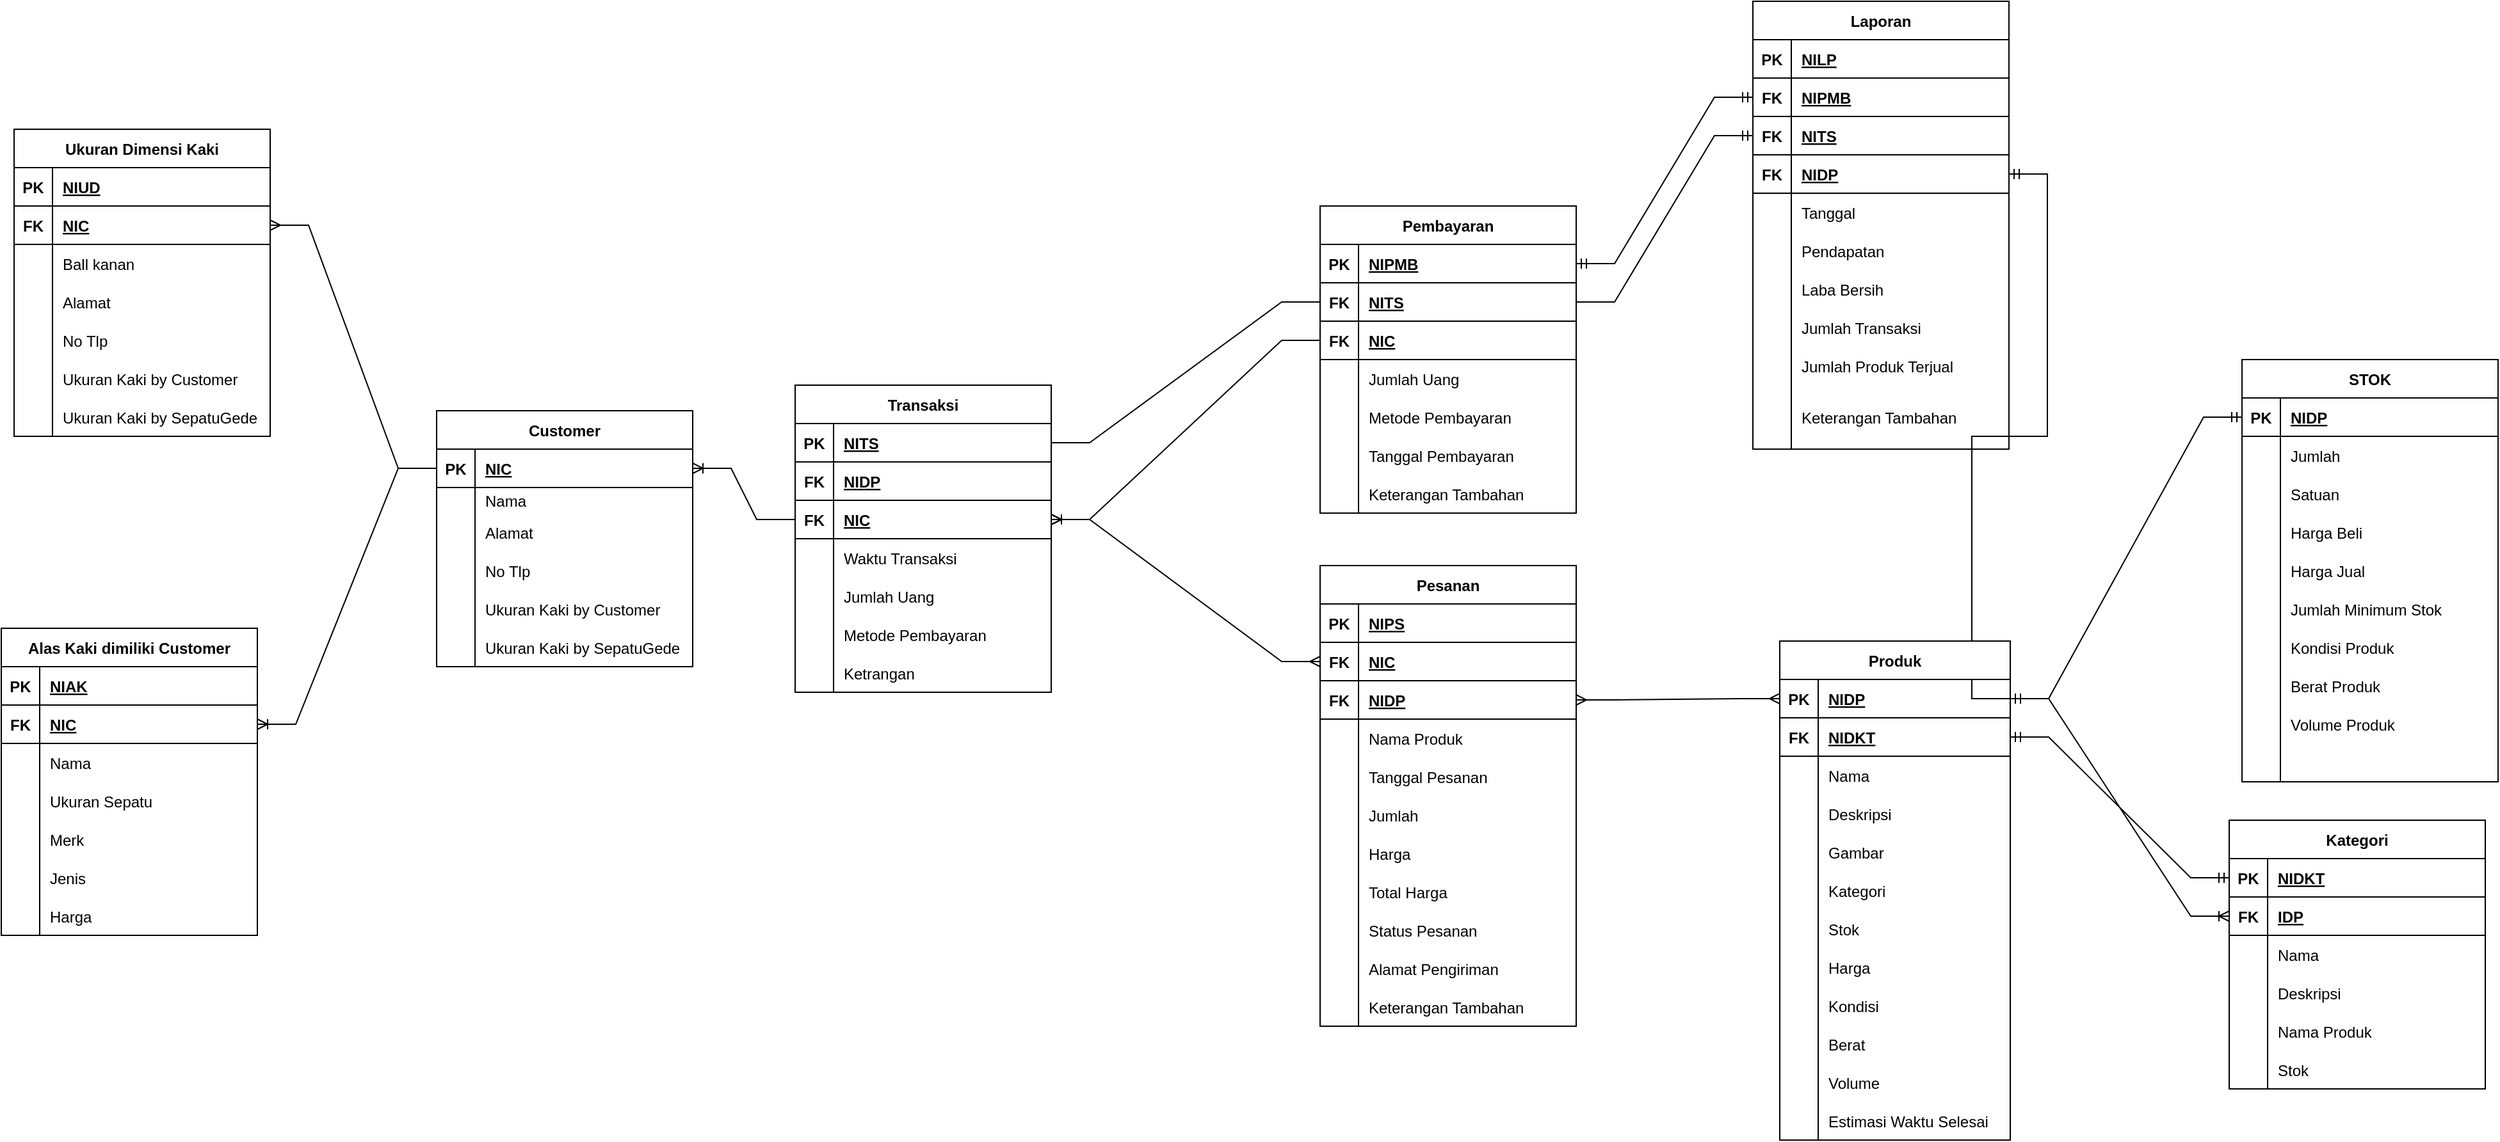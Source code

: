 <mxfile version="20.7.4" type="github">
  <diagram id="R2lEEEUBdFMjLlhIrx00" name="Page-1">
    <mxGraphModel dx="2580" dy="452" grid="1" gridSize="10" guides="1" tooltips="1" connect="1" arrows="1" fold="1" page="1" pageScale="1" pageWidth="850" pageHeight="1100" math="0" shadow="0" extFonts="Permanent Marker^https://fonts.googleapis.com/css?family=Permanent+Marker">
      <root>
        <mxCell id="0" />
        <mxCell id="1" parent="0" />
        <mxCell id="wI239KjRIwQ3bR6DJSo1-2" value="Customer" style="shape=table;startSize=30;container=1;collapsible=1;childLayout=tableLayout;fixedRows=1;rowLines=0;fontStyle=1;align=center;resizeLast=1;" parent="1" vertex="1">
          <mxGeometry x="-1140" y="400" width="200" height="200" as="geometry" />
        </mxCell>
        <mxCell id="wI239KjRIwQ3bR6DJSo1-3" value="" style="shape=tableRow;horizontal=0;startSize=0;swimlaneHead=0;swimlaneBody=0;fillColor=none;collapsible=0;dropTarget=0;points=[[0,0.5],[1,0.5]];portConstraint=eastwest;top=0;left=0;right=0;bottom=1;" parent="wI239KjRIwQ3bR6DJSo1-2" vertex="1">
          <mxGeometry y="30" width="200" height="30" as="geometry" />
        </mxCell>
        <mxCell id="wI239KjRIwQ3bR6DJSo1-4" value="PK" style="shape=partialRectangle;connectable=0;fillColor=none;top=0;left=0;bottom=0;right=0;fontStyle=1;overflow=hidden;" parent="wI239KjRIwQ3bR6DJSo1-3" vertex="1">
          <mxGeometry width="30" height="30" as="geometry">
            <mxRectangle width="30" height="30" as="alternateBounds" />
          </mxGeometry>
        </mxCell>
        <mxCell id="wI239KjRIwQ3bR6DJSo1-5" value="NIC" style="shape=partialRectangle;connectable=0;fillColor=none;top=0;left=0;bottom=0;right=0;align=left;spacingLeft=6;fontStyle=5;overflow=hidden;" parent="wI239KjRIwQ3bR6DJSo1-3" vertex="1">
          <mxGeometry x="30" width="170" height="30" as="geometry">
            <mxRectangle width="170" height="30" as="alternateBounds" />
          </mxGeometry>
        </mxCell>
        <mxCell id="wI239KjRIwQ3bR6DJSo1-6" value="" style="shape=tableRow;horizontal=0;startSize=0;swimlaneHead=0;swimlaneBody=0;fillColor=none;collapsible=0;dropTarget=0;points=[[0,0.5],[1,0.5]];portConstraint=eastwest;top=0;left=0;right=0;bottom=0;" parent="wI239KjRIwQ3bR6DJSo1-2" vertex="1">
          <mxGeometry y="60" width="200" height="20" as="geometry" />
        </mxCell>
        <mxCell id="wI239KjRIwQ3bR6DJSo1-7" value="" style="shape=partialRectangle;connectable=0;fillColor=none;top=0;left=0;bottom=0;right=0;editable=1;overflow=hidden;" parent="wI239KjRIwQ3bR6DJSo1-6" vertex="1">
          <mxGeometry width="30" height="20" as="geometry">
            <mxRectangle width="30" height="20" as="alternateBounds" />
          </mxGeometry>
        </mxCell>
        <mxCell id="wI239KjRIwQ3bR6DJSo1-8" value="Nama " style="shape=partialRectangle;connectable=0;fillColor=none;top=0;left=0;bottom=0;right=0;align=left;spacingLeft=6;overflow=hidden;" parent="wI239KjRIwQ3bR6DJSo1-6" vertex="1">
          <mxGeometry x="30" width="170" height="20" as="geometry">
            <mxRectangle width="170" height="20" as="alternateBounds" />
          </mxGeometry>
        </mxCell>
        <mxCell id="wI239KjRIwQ3bR6DJSo1-9" value="" style="shape=tableRow;horizontal=0;startSize=0;swimlaneHead=0;swimlaneBody=0;fillColor=none;collapsible=0;dropTarget=0;points=[[0,0.5],[1,0.5]];portConstraint=eastwest;top=0;left=0;right=0;bottom=0;" parent="wI239KjRIwQ3bR6DJSo1-2" vertex="1">
          <mxGeometry y="80" width="200" height="30" as="geometry" />
        </mxCell>
        <mxCell id="wI239KjRIwQ3bR6DJSo1-10" value="" style="shape=partialRectangle;connectable=0;fillColor=none;top=0;left=0;bottom=0;right=0;editable=1;overflow=hidden;" parent="wI239KjRIwQ3bR6DJSo1-9" vertex="1">
          <mxGeometry width="30" height="30" as="geometry">
            <mxRectangle width="30" height="30" as="alternateBounds" />
          </mxGeometry>
        </mxCell>
        <mxCell id="wI239KjRIwQ3bR6DJSo1-11" value="Alamat" style="shape=partialRectangle;connectable=0;fillColor=none;top=0;left=0;bottom=0;right=0;align=left;spacingLeft=6;overflow=hidden;" parent="wI239KjRIwQ3bR6DJSo1-9" vertex="1">
          <mxGeometry x="30" width="170" height="30" as="geometry">
            <mxRectangle width="170" height="30" as="alternateBounds" />
          </mxGeometry>
        </mxCell>
        <mxCell id="wI239KjRIwQ3bR6DJSo1-12" value="" style="shape=tableRow;horizontal=0;startSize=0;swimlaneHead=0;swimlaneBody=0;fillColor=none;collapsible=0;dropTarget=0;points=[[0,0.5],[1,0.5]];portConstraint=eastwest;top=0;left=0;right=0;bottom=0;" parent="wI239KjRIwQ3bR6DJSo1-2" vertex="1">
          <mxGeometry y="110" width="200" height="30" as="geometry" />
        </mxCell>
        <mxCell id="wI239KjRIwQ3bR6DJSo1-13" value="" style="shape=partialRectangle;connectable=0;fillColor=none;top=0;left=0;bottom=0;right=0;editable=1;overflow=hidden;" parent="wI239KjRIwQ3bR6DJSo1-12" vertex="1">
          <mxGeometry width="30" height="30" as="geometry">
            <mxRectangle width="30" height="30" as="alternateBounds" />
          </mxGeometry>
        </mxCell>
        <mxCell id="wI239KjRIwQ3bR6DJSo1-14" value="No Tlp" style="shape=partialRectangle;connectable=0;fillColor=none;top=0;left=0;bottom=0;right=0;align=left;spacingLeft=6;overflow=hidden;" parent="wI239KjRIwQ3bR6DJSo1-12" vertex="1">
          <mxGeometry x="30" width="170" height="30" as="geometry">
            <mxRectangle width="170" height="30" as="alternateBounds" />
          </mxGeometry>
        </mxCell>
        <mxCell id="wI239KjRIwQ3bR6DJSo1-15" value="" style="shape=tableRow;horizontal=0;startSize=0;swimlaneHead=0;swimlaneBody=0;fillColor=none;collapsible=0;dropTarget=0;points=[[0,0.5],[1,0.5]];portConstraint=eastwest;top=0;left=0;right=0;bottom=0;" parent="wI239KjRIwQ3bR6DJSo1-2" vertex="1">
          <mxGeometry y="140" width="200" height="30" as="geometry" />
        </mxCell>
        <mxCell id="wI239KjRIwQ3bR6DJSo1-16" value="" style="shape=partialRectangle;connectable=0;fillColor=none;top=0;left=0;bottom=0;right=0;editable=1;overflow=hidden;" parent="wI239KjRIwQ3bR6DJSo1-15" vertex="1">
          <mxGeometry width="30" height="30" as="geometry">
            <mxRectangle width="30" height="30" as="alternateBounds" />
          </mxGeometry>
        </mxCell>
        <mxCell id="wI239KjRIwQ3bR6DJSo1-17" value="Ukuran Kaki by Customer" style="shape=partialRectangle;connectable=0;fillColor=none;top=0;left=0;bottom=0;right=0;align=left;spacingLeft=6;overflow=hidden;" parent="wI239KjRIwQ3bR6DJSo1-15" vertex="1">
          <mxGeometry x="30" width="170" height="30" as="geometry">
            <mxRectangle width="170" height="30" as="alternateBounds" />
          </mxGeometry>
        </mxCell>
        <mxCell id="wI239KjRIwQ3bR6DJSo1-18" value="" style="shape=tableRow;horizontal=0;startSize=0;swimlaneHead=0;swimlaneBody=0;fillColor=none;collapsible=0;dropTarget=0;points=[[0,0.5],[1,0.5]];portConstraint=eastwest;top=0;left=0;right=0;bottom=0;" parent="wI239KjRIwQ3bR6DJSo1-2" vertex="1">
          <mxGeometry y="170" width="200" height="30" as="geometry" />
        </mxCell>
        <mxCell id="wI239KjRIwQ3bR6DJSo1-19" value="" style="shape=partialRectangle;connectable=0;fillColor=none;top=0;left=0;bottom=0;right=0;editable=1;overflow=hidden;" parent="wI239KjRIwQ3bR6DJSo1-18" vertex="1">
          <mxGeometry width="30" height="30" as="geometry">
            <mxRectangle width="30" height="30" as="alternateBounds" />
          </mxGeometry>
        </mxCell>
        <mxCell id="wI239KjRIwQ3bR6DJSo1-20" value="Ukuran Kaki by SepatuGede" style="shape=partialRectangle;connectable=0;fillColor=none;top=0;left=0;bottom=0;right=0;align=left;spacingLeft=6;overflow=hidden;" parent="wI239KjRIwQ3bR6DJSo1-18" vertex="1">
          <mxGeometry x="30" width="170" height="30" as="geometry">
            <mxRectangle width="170" height="30" as="alternateBounds" />
          </mxGeometry>
        </mxCell>
        <mxCell id="wI239KjRIwQ3bR6DJSo1-21" value="Alas Kaki dimiliki Customer" style="shape=table;startSize=30;container=1;collapsible=1;childLayout=tableLayout;fixedRows=1;rowLines=0;fontStyle=1;align=center;resizeLast=1;" parent="1" vertex="1">
          <mxGeometry x="-1480" y="570" width="200" height="240" as="geometry" />
        </mxCell>
        <mxCell id="wI239KjRIwQ3bR6DJSo1-22" value="" style="shape=tableRow;horizontal=0;startSize=0;swimlaneHead=0;swimlaneBody=0;fillColor=none;collapsible=0;dropTarget=0;points=[[0,0.5],[1,0.5]];portConstraint=eastwest;top=0;left=0;right=0;bottom=1;" parent="wI239KjRIwQ3bR6DJSo1-21" vertex="1">
          <mxGeometry y="30" width="200" height="30" as="geometry" />
        </mxCell>
        <mxCell id="wI239KjRIwQ3bR6DJSo1-23" value="PK" style="shape=partialRectangle;connectable=0;fillColor=none;top=0;left=0;bottom=0;right=0;fontStyle=1;overflow=hidden;" parent="wI239KjRIwQ3bR6DJSo1-22" vertex="1">
          <mxGeometry width="30" height="30" as="geometry">
            <mxRectangle width="30" height="30" as="alternateBounds" />
          </mxGeometry>
        </mxCell>
        <mxCell id="wI239KjRIwQ3bR6DJSo1-24" value="NIAK" style="shape=partialRectangle;connectable=0;fillColor=none;top=0;left=0;bottom=0;right=0;align=left;spacingLeft=6;fontStyle=5;overflow=hidden;" parent="wI239KjRIwQ3bR6DJSo1-22" vertex="1">
          <mxGeometry x="30" width="170" height="30" as="geometry">
            <mxRectangle width="170" height="30" as="alternateBounds" />
          </mxGeometry>
        </mxCell>
        <mxCell id="wI239KjRIwQ3bR6DJSo1-25" value="" style="shape=tableRow;horizontal=0;startSize=0;swimlaneHead=0;swimlaneBody=0;fillColor=none;collapsible=0;dropTarget=0;points=[[0,0.5],[1,0.5]];portConstraint=eastwest;top=0;left=0;right=0;bottom=1;" parent="wI239KjRIwQ3bR6DJSo1-21" vertex="1">
          <mxGeometry y="60" width="200" height="30" as="geometry" />
        </mxCell>
        <mxCell id="wI239KjRIwQ3bR6DJSo1-26" value="FK" style="shape=partialRectangle;connectable=0;fillColor=none;top=0;left=0;bottom=0;right=0;fontStyle=1;overflow=hidden;" parent="wI239KjRIwQ3bR6DJSo1-25" vertex="1">
          <mxGeometry width="30" height="30" as="geometry">
            <mxRectangle width="30" height="30" as="alternateBounds" />
          </mxGeometry>
        </mxCell>
        <mxCell id="wI239KjRIwQ3bR6DJSo1-27" value="NIC" style="shape=partialRectangle;connectable=0;fillColor=none;top=0;left=0;bottom=0;right=0;align=left;spacingLeft=6;fontStyle=5;overflow=hidden;" parent="wI239KjRIwQ3bR6DJSo1-25" vertex="1">
          <mxGeometry x="30" width="170" height="30" as="geometry">
            <mxRectangle width="170" height="30" as="alternateBounds" />
          </mxGeometry>
        </mxCell>
        <mxCell id="wI239KjRIwQ3bR6DJSo1-28" value="" style="shape=tableRow;horizontal=0;startSize=0;swimlaneHead=0;swimlaneBody=0;fillColor=none;collapsible=0;dropTarget=0;points=[[0,0.5],[1,0.5]];portConstraint=eastwest;top=0;left=0;right=0;bottom=0;" parent="wI239KjRIwQ3bR6DJSo1-21" vertex="1">
          <mxGeometry y="90" width="200" height="30" as="geometry" />
        </mxCell>
        <mxCell id="wI239KjRIwQ3bR6DJSo1-29" value="" style="shape=partialRectangle;connectable=0;fillColor=none;top=0;left=0;bottom=0;right=0;editable=1;overflow=hidden;" parent="wI239KjRIwQ3bR6DJSo1-28" vertex="1">
          <mxGeometry width="30" height="30" as="geometry">
            <mxRectangle width="30" height="30" as="alternateBounds" />
          </mxGeometry>
        </mxCell>
        <mxCell id="wI239KjRIwQ3bR6DJSo1-30" value="Nama " style="shape=partialRectangle;connectable=0;fillColor=none;top=0;left=0;bottom=0;right=0;align=left;spacingLeft=6;overflow=hidden;" parent="wI239KjRIwQ3bR6DJSo1-28" vertex="1">
          <mxGeometry x="30" width="170" height="30" as="geometry">
            <mxRectangle width="170" height="30" as="alternateBounds" />
          </mxGeometry>
        </mxCell>
        <mxCell id="wI239KjRIwQ3bR6DJSo1-31" value="" style="shape=tableRow;horizontal=0;startSize=0;swimlaneHead=0;swimlaneBody=0;fillColor=none;collapsible=0;dropTarget=0;points=[[0,0.5],[1,0.5]];portConstraint=eastwest;top=0;left=0;right=0;bottom=0;" parent="wI239KjRIwQ3bR6DJSo1-21" vertex="1">
          <mxGeometry y="120" width="200" height="30" as="geometry" />
        </mxCell>
        <mxCell id="wI239KjRIwQ3bR6DJSo1-32" value="" style="shape=partialRectangle;connectable=0;fillColor=none;top=0;left=0;bottom=0;right=0;editable=1;overflow=hidden;" parent="wI239KjRIwQ3bR6DJSo1-31" vertex="1">
          <mxGeometry width="30" height="30" as="geometry">
            <mxRectangle width="30" height="30" as="alternateBounds" />
          </mxGeometry>
        </mxCell>
        <mxCell id="wI239KjRIwQ3bR6DJSo1-33" value="Ukuran Sepatu" style="shape=partialRectangle;connectable=0;fillColor=none;top=0;left=0;bottom=0;right=0;align=left;spacingLeft=6;overflow=hidden;" parent="wI239KjRIwQ3bR6DJSo1-31" vertex="1">
          <mxGeometry x="30" width="170" height="30" as="geometry">
            <mxRectangle width="170" height="30" as="alternateBounds" />
          </mxGeometry>
        </mxCell>
        <mxCell id="wI239KjRIwQ3bR6DJSo1-34" value="" style="shape=tableRow;horizontal=0;startSize=0;swimlaneHead=0;swimlaneBody=0;fillColor=none;collapsible=0;dropTarget=0;points=[[0,0.5],[1,0.5]];portConstraint=eastwest;top=0;left=0;right=0;bottom=0;" parent="wI239KjRIwQ3bR6DJSo1-21" vertex="1">
          <mxGeometry y="150" width="200" height="30" as="geometry" />
        </mxCell>
        <mxCell id="wI239KjRIwQ3bR6DJSo1-35" value="" style="shape=partialRectangle;connectable=0;fillColor=none;top=0;left=0;bottom=0;right=0;editable=1;overflow=hidden;" parent="wI239KjRIwQ3bR6DJSo1-34" vertex="1">
          <mxGeometry width="30" height="30" as="geometry">
            <mxRectangle width="30" height="30" as="alternateBounds" />
          </mxGeometry>
        </mxCell>
        <mxCell id="wI239KjRIwQ3bR6DJSo1-36" value="Merk" style="shape=partialRectangle;connectable=0;fillColor=none;top=0;left=0;bottom=0;right=0;align=left;spacingLeft=6;overflow=hidden;" parent="wI239KjRIwQ3bR6DJSo1-34" vertex="1">
          <mxGeometry x="30" width="170" height="30" as="geometry">
            <mxRectangle width="170" height="30" as="alternateBounds" />
          </mxGeometry>
        </mxCell>
        <mxCell id="wI239KjRIwQ3bR6DJSo1-37" value="" style="shape=tableRow;horizontal=0;startSize=0;swimlaneHead=0;swimlaneBody=0;fillColor=none;collapsible=0;dropTarget=0;points=[[0,0.5],[1,0.5]];portConstraint=eastwest;top=0;left=0;right=0;bottom=0;" parent="wI239KjRIwQ3bR6DJSo1-21" vertex="1">
          <mxGeometry y="180" width="200" height="30" as="geometry" />
        </mxCell>
        <mxCell id="wI239KjRIwQ3bR6DJSo1-38" value="" style="shape=partialRectangle;connectable=0;fillColor=none;top=0;left=0;bottom=0;right=0;editable=1;overflow=hidden;" parent="wI239KjRIwQ3bR6DJSo1-37" vertex="1">
          <mxGeometry width="30" height="30" as="geometry">
            <mxRectangle width="30" height="30" as="alternateBounds" />
          </mxGeometry>
        </mxCell>
        <mxCell id="wI239KjRIwQ3bR6DJSo1-39" value="Jenis" style="shape=partialRectangle;connectable=0;fillColor=none;top=0;left=0;bottom=0;right=0;align=left;spacingLeft=6;overflow=hidden;" parent="wI239KjRIwQ3bR6DJSo1-37" vertex="1">
          <mxGeometry x="30" width="170" height="30" as="geometry">
            <mxRectangle width="170" height="30" as="alternateBounds" />
          </mxGeometry>
        </mxCell>
        <mxCell id="wI239KjRIwQ3bR6DJSo1-40" value="" style="shape=tableRow;horizontal=0;startSize=0;swimlaneHead=0;swimlaneBody=0;fillColor=none;collapsible=0;dropTarget=0;points=[[0,0.5],[1,0.5]];portConstraint=eastwest;top=0;left=0;right=0;bottom=0;" parent="wI239KjRIwQ3bR6DJSo1-21" vertex="1">
          <mxGeometry y="210" width="200" height="30" as="geometry" />
        </mxCell>
        <mxCell id="wI239KjRIwQ3bR6DJSo1-41" value="" style="shape=partialRectangle;connectable=0;fillColor=none;top=0;left=0;bottom=0;right=0;editable=1;overflow=hidden;" parent="wI239KjRIwQ3bR6DJSo1-40" vertex="1">
          <mxGeometry width="30" height="30" as="geometry">
            <mxRectangle width="30" height="30" as="alternateBounds" />
          </mxGeometry>
        </mxCell>
        <mxCell id="wI239KjRIwQ3bR6DJSo1-42" value="Harga" style="shape=partialRectangle;connectable=0;fillColor=none;top=0;left=0;bottom=0;right=0;align=left;spacingLeft=6;overflow=hidden;" parent="wI239KjRIwQ3bR6DJSo1-40" vertex="1">
          <mxGeometry x="30" width="170" height="30" as="geometry">
            <mxRectangle width="170" height="30" as="alternateBounds" />
          </mxGeometry>
        </mxCell>
        <mxCell id="wI239KjRIwQ3bR6DJSo1-43" value="" style="edgeStyle=entityRelationEdgeStyle;fontSize=12;html=1;endArrow=ERoneToMany;rounded=0;entryX=1;entryY=0.5;entryDx=0;entryDy=0;exitX=0;exitY=0.5;exitDx=0;exitDy=0;" parent="1" source="wI239KjRIwQ3bR6DJSo1-3" target="wI239KjRIwQ3bR6DJSo1-25" edge="1">
          <mxGeometry width="100" height="100" relative="1" as="geometry">
            <mxPoint x="-940" y="300" as="sourcePoint" />
            <mxPoint x="390" y="270" as="targetPoint" />
          </mxGeometry>
        </mxCell>
        <mxCell id="wI239KjRIwQ3bR6DJSo1-44" value="Ukuran Dimensi Kaki" style="shape=table;startSize=30;container=1;collapsible=1;childLayout=tableLayout;fixedRows=1;rowLines=0;fontStyle=1;align=center;resizeLast=1;" parent="1" vertex="1">
          <mxGeometry x="-1470" y="180" width="200" height="240" as="geometry" />
        </mxCell>
        <mxCell id="wI239KjRIwQ3bR6DJSo1-45" value="" style="shape=tableRow;horizontal=0;startSize=0;swimlaneHead=0;swimlaneBody=0;fillColor=none;collapsible=0;dropTarget=0;points=[[0,0.5],[1,0.5]];portConstraint=eastwest;top=0;left=0;right=0;bottom=1;" parent="wI239KjRIwQ3bR6DJSo1-44" vertex="1">
          <mxGeometry y="30" width="200" height="30" as="geometry" />
        </mxCell>
        <mxCell id="wI239KjRIwQ3bR6DJSo1-46" value="PK" style="shape=partialRectangle;connectable=0;fillColor=none;top=0;left=0;bottom=0;right=0;fontStyle=1;overflow=hidden;" parent="wI239KjRIwQ3bR6DJSo1-45" vertex="1">
          <mxGeometry width="30" height="30" as="geometry">
            <mxRectangle width="30" height="30" as="alternateBounds" />
          </mxGeometry>
        </mxCell>
        <mxCell id="wI239KjRIwQ3bR6DJSo1-47" value="NIUD" style="shape=partialRectangle;connectable=0;fillColor=none;top=0;left=0;bottom=0;right=0;align=left;spacingLeft=6;fontStyle=5;overflow=hidden;" parent="wI239KjRIwQ3bR6DJSo1-45" vertex="1">
          <mxGeometry x="30" width="170" height="30" as="geometry">
            <mxRectangle width="170" height="30" as="alternateBounds" />
          </mxGeometry>
        </mxCell>
        <mxCell id="wI239KjRIwQ3bR6DJSo1-48" value="" style="shape=tableRow;horizontal=0;startSize=0;swimlaneHead=0;swimlaneBody=0;fillColor=none;collapsible=0;dropTarget=0;points=[[0,0.5],[1,0.5]];portConstraint=eastwest;top=0;left=0;right=0;bottom=1;" parent="wI239KjRIwQ3bR6DJSo1-44" vertex="1">
          <mxGeometry y="60" width="200" height="30" as="geometry" />
        </mxCell>
        <mxCell id="wI239KjRIwQ3bR6DJSo1-49" value="FK" style="shape=partialRectangle;connectable=0;fillColor=none;top=0;left=0;bottom=0;right=0;fontStyle=1;overflow=hidden;" parent="wI239KjRIwQ3bR6DJSo1-48" vertex="1">
          <mxGeometry width="30" height="30" as="geometry">
            <mxRectangle width="30" height="30" as="alternateBounds" />
          </mxGeometry>
        </mxCell>
        <mxCell id="wI239KjRIwQ3bR6DJSo1-50" value="NIC" style="shape=partialRectangle;connectable=0;fillColor=none;top=0;left=0;bottom=0;right=0;align=left;spacingLeft=6;fontStyle=5;overflow=hidden;" parent="wI239KjRIwQ3bR6DJSo1-48" vertex="1">
          <mxGeometry x="30" width="170" height="30" as="geometry">
            <mxRectangle width="170" height="30" as="alternateBounds" />
          </mxGeometry>
        </mxCell>
        <mxCell id="wI239KjRIwQ3bR6DJSo1-51" value="" style="shape=tableRow;horizontal=0;startSize=0;swimlaneHead=0;swimlaneBody=0;fillColor=none;collapsible=0;dropTarget=0;points=[[0,0.5],[1,0.5]];portConstraint=eastwest;top=0;left=0;right=0;bottom=0;" parent="wI239KjRIwQ3bR6DJSo1-44" vertex="1">
          <mxGeometry y="90" width="200" height="30" as="geometry" />
        </mxCell>
        <mxCell id="wI239KjRIwQ3bR6DJSo1-52" value="" style="shape=partialRectangle;connectable=0;fillColor=none;top=0;left=0;bottom=0;right=0;editable=1;overflow=hidden;" parent="wI239KjRIwQ3bR6DJSo1-51" vertex="1">
          <mxGeometry width="30" height="30" as="geometry">
            <mxRectangle width="30" height="30" as="alternateBounds" />
          </mxGeometry>
        </mxCell>
        <mxCell id="wI239KjRIwQ3bR6DJSo1-53" value="Ball kanan" style="shape=partialRectangle;connectable=0;fillColor=none;top=0;left=0;bottom=0;right=0;align=left;spacingLeft=6;overflow=hidden;" parent="wI239KjRIwQ3bR6DJSo1-51" vertex="1">
          <mxGeometry x="30" width="170" height="30" as="geometry">
            <mxRectangle width="170" height="30" as="alternateBounds" />
          </mxGeometry>
        </mxCell>
        <mxCell id="wI239KjRIwQ3bR6DJSo1-54" value="" style="shape=tableRow;horizontal=0;startSize=0;swimlaneHead=0;swimlaneBody=0;fillColor=none;collapsible=0;dropTarget=0;points=[[0,0.5],[1,0.5]];portConstraint=eastwest;top=0;left=0;right=0;bottom=0;" parent="wI239KjRIwQ3bR6DJSo1-44" vertex="1">
          <mxGeometry y="120" width="200" height="30" as="geometry" />
        </mxCell>
        <mxCell id="wI239KjRIwQ3bR6DJSo1-55" value="" style="shape=partialRectangle;connectable=0;fillColor=none;top=0;left=0;bottom=0;right=0;editable=1;overflow=hidden;" parent="wI239KjRIwQ3bR6DJSo1-54" vertex="1">
          <mxGeometry width="30" height="30" as="geometry">
            <mxRectangle width="30" height="30" as="alternateBounds" />
          </mxGeometry>
        </mxCell>
        <mxCell id="wI239KjRIwQ3bR6DJSo1-56" value="Alamat" style="shape=partialRectangle;connectable=0;fillColor=none;top=0;left=0;bottom=0;right=0;align=left;spacingLeft=6;overflow=hidden;" parent="wI239KjRIwQ3bR6DJSo1-54" vertex="1">
          <mxGeometry x="30" width="170" height="30" as="geometry">
            <mxRectangle width="170" height="30" as="alternateBounds" />
          </mxGeometry>
        </mxCell>
        <mxCell id="wI239KjRIwQ3bR6DJSo1-57" value="" style="shape=tableRow;horizontal=0;startSize=0;swimlaneHead=0;swimlaneBody=0;fillColor=none;collapsible=0;dropTarget=0;points=[[0,0.5],[1,0.5]];portConstraint=eastwest;top=0;left=0;right=0;bottom=0;" parent="wI239KjRIwQ3bR6DJSo1-44" vertex="1">
          <mxGeometry y="150" width="200" height="30" as="geometry" />
        </mxCell>
        <mxCell id="wI239KjRIwQ3bR6DJSo1-58" value="" style="shape=partialRectangle;connectable=0;fillColor=none;top=0;left=0;bottom=0;right=0;editable=1;overflow=hidden;" parent="wI239KjRIwQ3bR6DJSo1-57" vertex="1">
          <mxGeometry width="30" height="30" as="geometry">
            <mxRectangle width="30" height="30" as="alternateBounds" />
          </mxGeometry>
        </mxCell>
        <mxCell id="wI239KjRIwQ3bR6DJSo1-59" value="No Tlp" style="shape=partialRectangle;connectable=0;fillColor=none;top=0;left=0;bottom=0;right=0;align=left;spacingLeft=6;overflow=hidden;" parent="wI239KjRIwQ3bR6DJSo1-57" vertex="1">
          <mxGeometry x="30" width="170" height="30" as="geometry">
            <mxRectangle width="170" height="30" as="alternateBounds" />
          </mxGeometry>
        </mxCell>
        <mxCell id="wI239KjRIwQ3bR6DJSo1-60" value="" style="shape=tableRow;horizontal=0;startSize=0;swimlaneHead=0;swimlaneBody=0;fillColor=none;collapsible=0;dropTarget=0;points=[[0,0.5],[1,0.5]];portConstraint=eastwest;top=0;left=0;right=0;bottom=0;" parent="wI239KjRIwQ3bR6DJSo1-44" vertex="1">
          <mxGeometry y="180" width="200" height="30" as="geometry" />
        </mxCell>
        <mxCell id="wI239KjRIwQ3bR6DJSo1-61" value="" style="shape=partialRectangle;connectable=0;fillColor=none;top=0;left=0;bottom=0;right=0;editable=1;overflow=hidden;" parent="wI239KjRIwQ3bR6DJSo1-60" vertex="1">
          <mxGeometry width="30" height="30" as="geometry">
            <mxRectangle width="30" height="30" as="alternateBounds" />
          </mxGeometry>
        </mxCell>
        <mxCell id="wI239KjRIwQ3bR6DJSo1-62" value="Ukuran Kaki by Customer" style="shape=partialRectangle;connectable=0;fillColor=none;top=0;left=0;bottom=0;right=0;align=left;spacingLeft=6;overflow=hidden;" parent="wI239KjRIwQ3bR6DJSo1-60" vertex="1">
          <mxGeometry x="30" width="170" height="30" as="geometry">
            <mxRectangle width="170" height="30" as="alternateBounds" />
          </mxGeometry>
        </mxCell>
        <mxCell id="wI239KjRIwQ3bR6DJSo1-63" value="" style="shape=tableRow;horizontal=0;startSize=0;swimlaneHead=0;swimlaneBody=0;fillColor=none;collapsible=0;dropTarget=0;points=[[0,0.5],[1,0.5]];portConstraint=eastwest;top=0;left=0;right=0;bottom=0;" parent="wI239KjRIwQ3bR6DJSo1-44" vertex="1">
          <mxGeometry y="210" width="200" height="30" as="geometry" />
        </mxCell>
        <mxCell id="wI239KjRIwQ3bR6DJSo1-64" value="" style="shape=partialRectangle;connectable=0;fillColor=none;top=0;left=0;bottom=0;right=0;editable=1;overflow=hidden;" parent="wI239KjRIwQ3bR6DJSo1-63" vertex="1">
          <mxGeometry width="30" height="30" as="geometry">
            <mxRectangle width="30" height="30" as="alternateBounds" />
          </mxGeometry>
        </mxCell>
        <mxCell id="wI239KjRIwQ3bR6DJSo1-65" value="Ukuran Kaki by SepatuGede" style="shape=partialRectangle;connectable=0;fillColor=none;top=0;left=0;bottom=0;right=0;align=left;spacingLeft=6;overflow=hidden;" parent="wI239KjRIwQ3bR6DJSo1-63" vertex="1">
          <mxGeometry x="30" width="170" height="30" as="geometry">
            <mxRectangle width="170" height="30" as="alternateBounds" />
          </mxGeometry>
        </mxCell>
        <mxCell id="wI239KjRIwQ3bR6DJSo1-66" value="" style="edgeStyle=entityRelationEdgeStyle;fontSize=12;html=1;endArrow=ERmany;rounded=0;exitX=0;exitY=0.5;exitDx=0;exitDy=0;entryX=1;entryY=0.5;entryDx=0;entryDy=0;" parent="1" source="wI239KjRIwQ3bR6DJSo1-3" target="wI239KjRIwQ3bR6DJSo1-48" edge="1">
          <mxGeometry width="100" height="100" relative="1" as="geometry">
            <mxPoint x="290" y="600" as="sourcePoint" />
            <mxPoint x="390" y="500" as="targetPoint" />
          </mxGeometry>
        </mxCell>
        <mxCell id="wI239KjRIwQ3bR6DJSo1-89" value="Kategori" style="shape=table;startSize=30;container=1;collapsible=1;childLayout=tableLayout;fixedRows=1;rowLines=0;fontStyle=1;align=center;resizeLast=1;" parent="1" vertex="1">
          <mxGeometry x="260" y="720" width="200" height="210" as="geometry" />
        </mxCell>
        <mxCell id="wI239KjRIwQ3bR6DJSo1-90" value="" style="shape=tableRow;horizontal=0;startSize=0;swimlaneHead=0;swimlaneBody=0;fillColor=none;collapsible=0;dropTarget=0;points=[[0,0.5],[1,0.5]];portConstraint=eastwest;top=0;left=0;right=0;bottom=1;" parent="wI239KjRIwQ3bR6DJSo1-89" vertex="1">
          <mxGeometry y="30" width="200" height="30" as="geometry" />
        </mxCell>
        <mxCell id="wI239KjRIwQ3bR6DJSo1-91" value="PK" style="shape=partialRectangle;connectable=0;fillColor=none;top=0;left=0;bottom=0;right=0;fontStyle=1;overflow=hidden;" parent="wI239KjRIwQ3bR6DJSo1-90" vertex="1">
          <mxGeometry width="30" height="30" as="geometry">
            <mxRectangle width="30" height="30" as="alternateBounds" />
          </mxGeometry>
        </mxCell>
        <mxCell id="wI239KjRIwQ3bR6DJSo1-92" value="NIDKT" style="shape=partialRectangle;connectable=0;fillColor=none;top=0;left=0;bottom=0;right=0;align=left;spacingLeft=6;fontStyle=5;overflow=hidden;" parent="wI239KjRIwQ3bR6DJSo1-90" vertex="1">
          <mxGeometry x="30" width="170" height="30" as="geometry">
            <mxRectangle width="170" height="30" as="alternateBounds" />
          </mxGeometry>
        </mxCell>
        <mxCell id="wI239KjRIwQ3bR6DJSo1-93" value="" style="shape=tableRow;horizontal=0;startSize=0;swimlaneHead=0;swimlaneBody=0;fillColor=none;collapsible=0;dropTarget=0;points=[[0,0.5],[1,0.5]];portConstraint=eastwest;top=0;left=0;right=0;bottom=1;" parent="wI239KjRIwQ3bR6DJSo1-89" vertex="1">
          <mxGeometry y="60" width="200" height="30" as="geometry" />
        </mxCell>
        <mxCell id="wI239KjRIwQ3bR6DJSo1-94" value="FK" style="shape=partialRectangle;connectable=0;fillColor=none;top=0;left=0;bottom=0;right=0;fontStyle=1;overflow=hidden;" parent="wI239KjRIwQ3bR6DJSo1-93" vertex="1">
          <mxGeometry width="30" height="30" as="geometry">
            <mxRectangle width="30" height="30" as="alternateBounds" />
          </mxGeometry>
        </mxCell>
        <mxCell id="wI239KjRIwQ3bR6DJSo1-95" value="IDP" style="shape=partialRectangle;connectable=0;fillColor=none;top=0;left=0;bottom=0;right=0;align=left;spacingLeft=6;fontStyle=5;overflow=hidden;" parent="wI239KjRIwQ3bR6DJSo1-93" vertex="1">
          <mxGeometry x="30" width="170" height="30" as="geometry">
            <mxRectangle width="170" height="30" as="alternateBounds" />
          </mxGeometry>
        </mxCell>
        <mxCell id="wI239KjRIwQ3bR6DJSo1-96" value="" style="shape=tableRow;horizontal=0;startSize=0;swimlaneHead=0;swimlaneBody=0;fillColor=none;collapsible=0;dropTarget=0;points=[[0,0.5],[1,0.5]];portConstraint=eastwest;top=0;left=0;right=0;bottom=0;" parent="wI239KjRIwQ3bR6DJSo1-89" vertex="1">
          <mxGeometry y="90" width="200" height="30" as="geometry" />
        </mxCell>
        <mxCell id="wI239KjRIwQ3bR6DJSo1-97" value="" style="shape=partialRectangle;connectable=0;fillColor=none;top=0;left=0;bottom=0;right=0;editable=1;overflow=hidden;" parent="wI239KjRIwQ3bR6DJSo1-96" vertex="1">
          <mxGeometry width="30" height="30" as="geometry">
            <mxRectangle width="30" height="30" as="alternateBounds" />
          </mxGeometry>
        </mxCell>
        <mxCell id="wI239KjRIwQ3bR6DJSo1-98" value="Nama " style="shape=partialRectangle;connectable=0;fillColor=none;top=0;left=0;bottom=0;right=0;align=left;spacingLeft=6;overflow=hidden;" parent="wI239KjRIwQ3bR6DJSo1-96" vertex="1">
          <mxGeometry x="30" width="170" height="30" as="geometry">
            <mxRectangle width="170" height="30" as="alternateBounds" />
          </mxGeometry>
        </mxCell>
        <mxCell id="wI239KjRIwQ3bR6DJSo1-99" value="" style="shape=tableRow;horizontal=0;startSize=0;swimlaneHead=0;swimlaneBody=0;fillColor=none;collapsible=0;dropTarget=0;points=[[0,0.5],[1,0.5]];portConstraint=eastwest;top=0;left=0;right=0;bottom=0;" parent="wI239KjRIwQ3bR6DJSo1-89" vertex="1">
          <mxGeometry y="120" width="200" height="30" as="geometry" />
        </mxCell>
        <mxCell id="wI239KjRIwQ3bR6DJSo1-100" value="" style="shape=partialRectangle;connectable=0;fillColor=none;top=0;left=0;bottom=0;right=0;editable=1;overflow=hidden;" parent="wI239KjRIwQ3bR6DJSo1-99" vertex="1">
          <mxGeometry width="30" height="30" as="geometry">
            <mxRectangle width="30" height="30" as="alternateBounds" />
          </mxGeometry>
        </mxCell>
        <mxCell id="wI239KjRIwQ3bR6DJSo1-101" value="Deskripsi" style="shape=partialRectangle;connectable=0;fillColor=none;top=0;left=0;bottom=0;right=0;align=left;spacingLeft=6;overflow=hidden;" parent="wI239KjRIwQ3bR6DJSo1-99" vertex="1">
          <mxGeometry x="30" width="170" height="30" as="geometry">
            <mxRectangle width="170" height="30" as="alternateBounds" />
          </mxGeometry>
        </mxCell>
        <mxCell id="wI239KjRIwQ3bR6DJSo1-102" value="" style="shape=tableRow;horizontal=0;startSize=0;swimlaneHead=0;swimlaneBody=0;fillColor=none;collapsible=0;dropTarget=0;points=[[0,0.5],[1,0.5]];portConstraint=eastwest;top=0;left=0;right=0;bottom=0;" parent="wI239KjRIwQ3bR6DJSo1-89" vertex="1">
          <mxGeometry y="150" width="200" height="30" as="geometry" />
        </mxCell>
        <mxCell id="wI239KjRIwQ3bR6DJSo1-103" value="" style="shape=partialRectangle;connectable=0;fillColor=none;top=0;left=0;bottom=0;right=0;editable=1;overflow=hidden;" parent="wI239KjRIwQ3bR6DJSo1-102" vertex="1">
          <mxGeometry width="30" height="30" as="geometry">
            <mxRectangle width="30" height="30" as="alternateBounds" />
          </mxGeometry>
        </mxCell>
        <mxCell id="wI239KjRIwQ3bR6DJSo1-104" value="Nama Produk" style="shape=partialRectangle;connectable=0;fillColor=none;top=0;left=0;bottom=0;right=0;align=left;spacingLeft=6;overflow=hidden;" parent="wI239KjRIwQ3bR6DJSo1-102" vertex="1">
          <mxGeometry x="30" width="170" height="30" as="geometry">
            <mxRectangle width="170" height="30" as="alternateBounds" />
          </mxGeometry>
        </mxCell>
        <mxCell id="wI239KjRIwQ3bR6DJSo1-105" value="" style="shape=tableRow;horizontal=0;startSize=0;swimlaneHead=0;swimlaneBody=0;fillColor=none;collapsible=0;dropTarget=0;points=[[0,0.5],[1,0.5]];portConstraint=eastwest;top=0;left=0;right=0;bottom=0;" parent="wI239KjRIwQ3bR6DJSo1-89" vertex="1">
          <mxGeometry y="180" width="200" height="30" as="geometry" />
        </mxCell>
        <mxCell id="wI239KjRIwQ3bR6DJSo1-106" value="" style="shape=partialRectangle;connectable=0;fillColor=none;top=0;left=0;bottom=0;right=0;editable=1;overflow=hidden;" parent="wI239KjRIwQ3bR6DJSo1-105" vertex="1">
          <mxGeometry width="30" height="30" as="geometry">
            <mxRectangle width="30" height="30" as="alternateBounds" />
          </mxGeometry>
        </mxCell>
        <mxCell id="wI239KjRIwQ3bR6DJSo1-107" value="Stok" style="shape=partialRectangle;connectable=0;fillColor=none;top=0;left=0;bottom=0;right=0;align=left;spacingLeft=6;overflow=hidden;" parent="wI239KjRIwQ3bR6DJSo1-105" vertex="1">
          <mxGeometry x="30" width="170" height="30" as="geometry">
            <mxRectangle width="170" height="30" as="alternateBounds" />
          </mxGeometry>
        </mxCell>
        <mxCell id="wI239KjRIwQ3bR6DJSo1-108" value="" style="edgeStyle=entityRelationEdgeStyle;fontSize=12;html=1;endArrow=ERoneToMany;rounded=0;exitX=1;exitY=0.5;exitDx=0;exitDy=0;" parent="1" source="wI239KjRIwQ3bR6DJSo1-68" target="wI239KjRIwQ3bR6DJSo1-93" edge="1">
          <mxGeometry width="100" height="100" relative="1" as="geometry">
            <mxPoint x="-30" y="290" as="sourcePoint" />
            <mxPoint x="70" y="190" as="targetPoint" />
          </mxGeometry>
        </mxCell>
        <mxCell id="wI239KjRIwQ3bR6DJSo1-109" value="Pesanan" style="shape=table;startSize=30;container=1;collapsible=1;childLayout=tableLayout;fixedRows=1;rowLines=0;fontStyle=1;align=center;resizeLast=1;" parent="1" vertex="1">
          <mxGeometry x="-450" y="521" width="200" height="360" as="geometry" />
        </mxCell>
        <mxCell id="wI239KjRIwQ3bR6DJSo1-110" value="" style="shape=tableRow;horizontal=0;startSize=0;swimlaneHead=0;swimlaneBody=0;fillColor=none;collapsible=0;dropTarget=0;points=[[0,0.5],[1,0.5]];portConstraint=eastwest;top=0;left=0;right=0;bottom=1;" parent="wI239KjRIwQ3bR6DJSo1-109" vertex="1">
          <mxGeometry y="30" width="200" height="30" as="geometry" />
        </mxCell>
        <mxCell id="wI239KjRIwQ3bR6DJSo1-111" value="PK" style="shape=partialRectangle;connectable=0;fillColor=none;top=0;left=0;bottom=0;right=0;fontStyle=1;overflow=hidden;" parent="wI239KjRIwQ3bR6DJSo1-110" vertex="1">
          <mxGeometry width="30" height="30" as="geometry">
            <mxRectangle width="30" height="30" as="alternateBounds" />
          </mxGeometry>
        </mxCell>
        <mxCell id="wI239KjRIwQ3bR6DJSo1-112" value="NIPS" style="shape=partialRectangle;connectable=0;fillColor=none;top=0;left=0;bottom=0;right=0;align=left;spacingLeft=6;fontStyle=5;overflow=hidden;" parent="wI239KjRIwQ3bR6DJSo1-110" vertex="1">
          <mxGeometry x="30" width="170" height="30" as="geometry">
            <mxRectangle width="170" height="30" as="alternateBounds" />
          </mxGeometry>
        </mxCell>
        <mxCell id="wI239KjRIwQ3bR6DJSo1-134" value="" style="shape=tableRow;horizontal=0;startSize=0;swimlaneHead=0;swimlaneBody=0;fillColor=none;collapsible=0;dropTarget=0;points=[[0,0.5],[1,0.5]];portConstraint=eastwest;top=0;left=0;right=0;bottom=1;" parent="wI239KjRIwQ3bR6DJSo1-109" vertex="1">
          <mxGeometry y="60" width="200" height="30" as="geometry" />
        </mxCell>
        <mxCell id="wI239KjRIwQ3bR6DJSo1-135" value="FK" style="shape=partialRectangle;connectable=0;fillColor=none;top=0;left=0;bottom=0;right=0;fontStyle=1;overflow=hidden;" parent="wI239KjRIwQ3bR6DJSo1-134" vertex="1">
          <mxGeometry width="30" height="30" as="geometry">
            <mxRectangle width="30" height="30" as="alternateBounds" />
          </mxGeometry>
        </mxCell>
        <mxCell id="wI239KjRIwQ3bR6DJSo1-136" value="NIC" style="shape=partialRectangle;connectable=0;fillColor=none;top=0;left=0;bottom=0;right=0;align=left;spacingLeft=6;fontStyle=5;overflow=hidden;" parent="wI239KjRIwQ3bR6DJSo1-134" vertex="1">
          <mxGeometry x="30" width="170" height="30" as="geometry">
            <mxRectangle width="170" height="30" as="alternateBounds" />
          </mxGeometry>
        </mxCell>
        <mxCell id="wI239KjRIwQ3bR6DJSo1-113" value="" style="shape=tableRow;horizontal=0;startSize=0;swimlaneHead=0;swimlaneBody=0;fillColor=none;collapsible=0;dropTarget=0;points=[[0,0.5],[1,0.5]];portConstraint=eastwest;top=0;left=0;right=0;bottom=1;" parent="wI239KjRIwQ3bR6DJSo1-109" vertex="1">
          <mxGeometry y="90" width="200" height="30" as="geometry" />
        </mxCell>
        <mxCell id="wI239KjRIwQ3bR6DJSo1-114" value="FK" style="shape=partialRectangle;connectable=0;fillColor=none;top=0;left=0;bottom=0;right=0;fontStyle=1;overflow=hidden;" parent="wI239KjRIwQ3bR6DJSo1-113" vertex="1">
          <mxGeometry width="30" height="30" as="geometry">
            <mxRectangle width="30" height="30" as="alternateBounds" />
          </mxGeometry>
        </mxCell>
        <mxCell id="wI239KjRIwQ3bR6DJSo1-115" value="NIDP" style="shape=partialRectangle;connectable=0;fillColor=none;top=0;left=0;bottom=0;right=0;align=left;spacingLeft=6;fontStyle=5;overflow=hidden;" parent="wI239KjRIwQ3bR6DJSo1-113" vertex="1">
          <mxGeometry x="30" width="170" height="30" as="geometry">
            <mxRectangle width="170" height="30" as="alternateBounds" />
          </mxGeometry>
        </mxCell>
        <mxCell id="wI239KjRIwQ3bR6DJSo1-116" value="" style="shape=tableRow;horizontal=0;startSize=0;swimlaneHead=0;swimlaneBody=0;fillColor=none;collapsible=0;dropTarget=0;points=[[0,0.5],[1,0.5]];portConstraint=eastwest;top=0;left=0;right=0;bottom=0;" parent="wI239KjRIwQ3bR6DJSo1-109" vertex="1">
          <mxGeometry y="120" width="200" height="30" as="geometry" />
        </mxCell>
        <mxCell id="wI239KjRIwQ3bR6DJSo1-117" value="" style="shape=partialRectangle;connectable=0;fillColor=none;top=0;left=0;bottom=0;right=0;editable=1;overflow=hidden;" parent="wI239KjRIwQ3bR6DJSo1-116" vertex="1">
          <mxGeometry width="30" height="30" as="geometry">
            <mxRectangle width="30" height="30" as="alternateBounds" />
          </mxGeometry>
        </mxCell>
        <mxCell id="wI239KjRIwQ3bR6DJSo1-118" value="Nama Produk  " style="shape=partialRectangle;connectable=0;fillColor=none;top=0;left=0;bottom=0;right=0;align=left;spacingLeft=6;overflow=hidden;" parent="wI239KjRIwQ3bR6DJSo1-116" vertex="1">
          <mxGeometry x="30" width="170" height="30" as="geometry">
            <mxRectangle width="170" height="30" as="alternateBounds" />
          </mxGeometry>
        </mxCell>
        <mxCell id="wI239KjRIwQ3bR6DJSo1-119" value="" style="shape=tableRow;horizontal=0;startSize=0;swimlaneHead=0;swimlaneBody=0;fillColor=none;collapsible=0;dropTarget=0;points=[[0,0.5],[1,0.5]];portConstraint=eastwest;top=0;left=0;right=0;bottom=0;" parent="wI239KjRIwQ3bR6DJSo1-109" vertex="1">
          <mxGeometry y="150" width="200" height="30" as="geometry" />
        </mxCell>
        <mxCell id="wI239KjRIwQ3bR6DJSo1-120" value="" style="shape=partialRectangle;connectable=0;fillColor=none;top=0;left=0;bottom=0;right=0;editable=1;overflow=hidden;" parent="wI239KjRIwQ3bR6DJSo1-119" vertex="1">
          <mxGeometry width="30" height="30" as="geometry">
            <mxRectangle width="30" height="30" as="alternateBounds" />
          </mxGeometry>
        </mxCell>
        <mxCell id="wI239KjRIwQ3bR6DJSo1-121" value="Tanggal Pesanan" style="shape=partialRectangle;connectable=0;fillColor=none;top=0;left=0;bottom=0;right=0;align=left;spacingLeft=6;overflow=hidden;" parent="wI239KjRIwQ3bR6DJSo1-119" vertex="1">
          <mxGeometry x="30" width="170" height="30" as="geometry">
            <mxRectangle width="170" height="30" as="alternateBounds" />
          </mxGeometry>
        </mxCell>
        <mxCell id="wI239KjRIwQ3bR6DJSo1-137" value="" style="shape=tableRow;horizontal=0;startSize=0;swimlaneHead=0;swimlaneBody=0;fillColor=none;collapsible=0;dropTarget=0;points=[[0,0.5],[1,0.5]];portConstraint=eastwest;top=0;left=0;right=0;bottom=0;" parent="wI239KjRIwQ3bR6DJSo1-109" vertex="1">
          <mxGeometry y="180" width="200" height="30" as="geometry" />
        </mxCell>
        <mxCell id="wI239KjRIwQ3bR6DJSo1-138" value="                " style="shape=partialRectangle;connectable=0;fillColor=none;top=0;left=0;bottom=0;right=0;editable=1;overflow=hidden;" parent="wI239KjRIwQ3bR6DJSo1-137" vertex="1">
          <mxGeometry width="30" height="30" as="geometry">
            <mxRectangle width="30" height="30" as="alternateBounds" />
          </mxGeometry>
        </mxCell>
        <mxCell id="wI239KjRIwQ3bR6DJSo1-139" value="Jumlah" style="shape=partialRectangle;connectable=0;fillColor=none;top=0;left=0;bottom=0;right=0;align=left;spacingLeft=6;overflow=hidden;" parent="wI239KjRIwQ3bR6DJSo1-137" vertex="1">
          <mxGeometry x="30" width="170" height="30" as="geometry">
            <mxRectangle width="170" height="30" as="alternateBounds" />
          </mxGeometry>
        </mxCell>
        <mxCell id="wI239KjRIwQ3bR6DJSo1-122" value="" style="shape=tableRow;horizontal=0;startSize=0;swimlaneHead=0;swimlaneBody=0;fillColor=none;collapsible=0;dropTarget=0;points=[[0,0.5],[1,0.5]];portConstraint=eastwest;top=0;left=0;right=0;bottom=0;" parent="wI239KjRIwQ3bR6DJSo1-109" vertex="1">
          <mxGeometry y="210" width="200" height="30" as="geometry" />
        </mxCell>
        <mxCell id="wI239KjRIwQ3bR6DJSo1-123" value="" style="shape=partialRectangle;connectable=0;fillColor=none;top=0;left=0;bottom=0;right=0;editable=1;overflow=hidden;" parent="wI239KjRIwQ3bR6DJSo1-122" vertex="1">
          <mxGeometry width="30" height="30" as="geometry">
            <mxRectangle width="30" height="30" as="alternateBounds" />
          </mxGeometry>
        </mxCell>
        <mxCell id="wI239KjRIwQ3bR6DJSo1-124" value="Harga " style="shape=partialRectangle;connectable=0;fillColor=none;top=0;left=0;bottom=0;right=0;align=left;spacingLeft=6;overflow=hidden;" parent="wI239KjRIwQ3bR6DJSo1-122" vertex="1">
          <mxGeometry x="30" width="170" height="30" as="geometry">
            <mxRectangle width="170" height="30" as="alternateBounds" />
          </mxGeometry>
        </mxCell>
        <mxCell id="wI239KjRIwQ3bR6DJSo1-125" value="" style="shape=tableRow;horizontal=0;startSize=0;swimlaneHead=0;swimlaneBody=0;fillColor=none;collapsible=0;dropTarget=0;points=[[0,0.5],[1,0.5]];portConstraint=eastwest;top=0;left=0;right=0;bottom=0;" parent="wI239KjRIwQ3bR6DJSo1-109" vertex="1">
          <mxGeometry y="240" width="200" height="30" as="geometry" />
        </mxCell>
        <mxCell id="wI239KjRIwQ3bR6DJSo1-126" value="" style="shape=partialRectangle;connectable=0;fillColor=none;top=0;left=0;bottom=0;right=0;editable=1;overflow=hidden;" parent="wI239KjRIwQ3bR6DJSo1-125" vertex="1">
          <mxGeometry width="30" height="30" as="geometry">
            <mxRectangle width="30" height="30" as="alternateBounds" />
          </mxGeometry>
        </mxCell>
        <mxCell id="wI239KjRIwQ3bR6DJSo1-127" value="Total Harga" style="shape=partialRectangle;connectable=0;fillColor=none;top=0;left=0;bottom=0;right=0;align=left;spacingLeft=6;overflow=hidden;" parent="wI239KjRIwQ3bR6DJSo1-125" vertex="1">
          <mxGeometry x="30" width="170" height="30" as="geometry">
            <mxRectangle width="170" height="30" as="alternateBounds" />
          </mxGeometry>
        </mxCell>
        <mxCell id="wI239KjRIwQ3bR6DJSo1-128" value="" style="shape=tableRow;horizontal=0;startSize=0;swimlaneHead=0;swimlaneBody=0;fillColor=none;collapsible=0;dropTarget=0;points=[[0,0.5],[1,0.5]];portConstraint=eastwest;top=0;left=0;right=0;bottom=0;" parent="wI239KjRIwQ3bR6DJSo1-109" vertex="1">
          <mxGeometry y="270" width="200" height="30" as="geometry" />
        </mxCell>
        <mxCell id="wI239KjRIwQ3bR6DJSo1-129" value="" style="shape=partialRectangle;connectable=0;fillColor=none;top=0;left=0;bottom=0;right=0;editable=1;overflow=hidden;" parent="wI239KjRIwQ3bR6DJSo1-128" vertex="1">
          <mxGeometry width="30" height="30" as="geometry">
            <mxRectangle width="30" height="30" as="alternateBounds" />
          </mxGeometry>
        </mxCell>
        <mxCell id="wI239KjRIwQ3bR6DJSo1-130" value="Status Pesanan" style="shape=partialRectangle;connectable=0;fillColor=none;top=0;left=0;bottom=0;right=0;align=left;spacingLeft=6;overflow=hidden;" parent="wI239KjRIwQ3bR6DJSo1-128" vertex="1">
          <mxGeometry x="30" width="170" height="30" as="geometry">
            <mxRectangle width="170" height="30" as="alternateBounds" />
          </mxGeometry>
        </mxCell>
        <mxCell id="wI239KjRIwQ3bR6DJSo1-140" value="" style="shape=tableRow;horizontal=0;startSize=0;swimlaneHead=0;swimlaneBody=0;fillColor=none;collapsible=0;dropTarget=0;points=[[0,0.5],[1,0.5]];portConstraint=eastwest;top=0;left=0;right=0;bottom=0;" parent="wI239KjRIwQ3bR6DJSo1-109" vertex="1">
          <mxGeometry y="300" width="200" height="30" as="geometry" />
        </mxCell>
        <mxCell id="wI239KjRIwQ3bR6DJSo1-141" value="" style="shape=partialRectangle;connectable=0;fillColor=none;top=0;left=0;bottom=0;right=0;editable=1;overflow=hidden;" parent="wI239KjRIwQ3bR6DJSo1-140" vertex="1">
          <mxGeometry width="30" height="30" as="geometry">
            <mxRectangle width="30" height="30" as="alternateBounds" />
          </mxGeometry>
        </mxCell>
        <mxCell id="wI239KjRIwQ3bR6DJSo1-142" value="Alamat Pengiriman" style="shape=partialRectangle;connectable=0;fillColor=none;top=0;left=0;bottom=0;right=0;align=left;spacingLeft=6;overflow=hidden;" parent="wI239KjRIwQ3bR6DJSo1-140" vertex="1">
          <mxGeometry x="30" width="170" height="30" as="geometry">
            <mxRectangle width="170" height="30" as="alternateBounds" />
          </mxGeometry>
        </mxCell>
        <mxCell id="wI239KjRIwQ3bR6DJSo1-143" value="" style="shape=tableRow;horizontal=0;startSize=0;swimlaneHead=0;swimlaneBody=0;fillColor=none;collapsible=0;dropTarget=0;points=[[0,0.5],[1,0.5]];portConstraint=eastwest;top=0;left=0;right=0;bottom=0;" parent="wI239KjRIwQ3bR6DJSo1-109" vertex="1">
          <mxGeometry y="330" width="200" height="30" as="geometry" />
        </mxCell>
        <mxCell id="wI239KjRIwQ3bR6DJSo1-144" value="    " style="shape=partialRectangle;connectable=0;fillColor=none;top=0;left=0;bottom=0;right=0;editable=1;overflow=hidden;" parent="wI239KjRIwQ3bR6DJSo1-143" vertex="1">
          <mxGeometry width="30" height="30" as="geometry">
            <mxRectangle width="30" height="30" as="alternateBounds" />
          </mxGeometry>
        </mxCell>
        <mxCell id="wI239KjRIwQ3bR6DJSo1-145" value="Keterangan Tambahan" style="shape=partialRectangle;connectable=0;fillColor=none;top=0;left=0;bottom=0;right=0;align=left;spacingLeft=6;overflow=hidden;" parent="wI239KjRIwQ3bR6DJSo1-143" vertex="1">
          <mxGeometry x="30" width="170" height="30" as="geometry">
            <mxRectangle width="170" height="30" as="alternateBounds" />
          </mxGeometry>
        </mxCell>
        <mxCell id="wI239KjRIwQ3bR6DJSo1-146" value="Transaksi" style="shape=table;startSize=30;container=1;collapsible=1;childLayout=tableLayout;fixedRows=1;rowLines=0;fontStyle=1;align=center;resizeLast=1;" parent="1" vertex="1">
          <mxGeometry x="-860" y="380" width="200" height="240" as="geometry" />
        </mxCell>
        <mxCell id="wI239KjRIwQ3bR6DJSo1-147" value="" style="shape=tableRow;horizontal=0;startSize=0;swimlaneHead=0;swimlaneBody=0;fillColor=none;collapsible=0;dropTarget=0;points=[[0,0.5],[1,0.5]];portConstraint=eastwest;top=0;left=0;right=0;bottom=1;" parent="wI239KjRIwQ3bR6DJSo1-146" vertex="1">
          <mxGeometry y="30" width="200" height="30" as="geometry" />
        </mxCell>
        <mxCell id="wI239KjRIwQ3bR6DJSo1-148" value="PK" style="shape=partialRectangle;connectable=0;fillColor=none;top=0;left=0;bottom=0;right=0;fontStyle=1;overflow=hidden;" parent="wI239KjRIwQ3bR6DJSo1-147" vertex="1">
          <mxGeometry width="30" height="30" as="geometry">
            <mxRectangle width="30" height="30" as="alternateBounds" />
          </mxGeometry>
        </mxCell>
        <mxCell id="wI239KjRIwQ3bR6DJSo1-149" value="NITS" style="shape=partialRectangle;connectable=0;fillColor=none;top=0;left=0;bottom=0;right=0;align=left;spacingLeft=6;fontStyle=5;overflow=hidden;" parent="wI239KjRIwQ3bR6DJSo1-147" vertex="1">
          <mxGeometry x="30" width="170" height="30" as="geometry">
            <mxRectangle width="170" height="30" as="alternateBounds" />
          </mxGeometry>
        </mxCell>
        <mxCell id="wI239KjRIwQ3bR6DJSo1-150" value="" style="shape=tableRow;horizontal=0;startSize=0;swimlaneHead=0;swimlaneBody=0;fillColor=none;collapsible=0;dropTarget=0;points=[[0,0.5],[1,0.5]];portConstraint=eastwest;top=0;left=0;right=0;bottom=1;" parent="wI239KjRIwQ3bR6DJSo1-146" vertex="1">
          <mxGeometry y="60" width="200" height="30" as="geometry" />
        </mxCell>
        <mxCell id="wI239KjRIwQ3bR6DJSo1-151" value="FK" style="shape=partialRectangle;connectable=0;fillColor=none;top=0;left=0;bottom=0;right=0;fontStyle=1;overflow=hidden;" parent="wI239KjRIwQ3bR6DJSo1-150" vertex="1">
          <mxGeometry width="30" height="30" as="geometry">
            <mxRectangle width="30" height="30" as="alternateBounds" />
          </mxGeometry>
        </mxCell>
        <mxCell id="wI239KjRIwQ3bR6DJSo1-152" value="NIDP" style="shape=partialRectangle;connectable=0;fillColor=none;top=0;left=0;bottom=0;right=0;align=left;spacingLeft=6;fontStyle=5;overflow=hidden;" parent="wI239KjRIwQ3bR6DJSo1-150" vertex="1">
          <mxGeometry x="30" width="170" height="30" as="geometry">
            <mxRectangle width="170" height="30" as="alternateBounds" />
          </mxGeometry>
        </mxCell>
        <mxCell id="wI239KjRIwQ3bR6DJSo1-153" value="" style="shape=tableRow;horizontal=0;startSize=0;swimlaneHead=0;swimlaneBody=0;fillColor=none;collapsible=0;dropTarget=0;points=[[0,0.5],[1,0.5]];portConstraint=eastwest;top=0;left=0;right=0;bottom=1;" parent="wI239KjRIwQ3bR6DJSo1-146" vertex="1">
          <mxGeometry y="90" width="200" height="30" as="geometry" />
        </mxCell>
        <mxCell id="wI239KjRIwQ3bR6DJSo1-154" value="FK" style="shape=partialRectangle;connectable=0;fillColor=none;top=0;left=0;bottom=0;right=0;fontStyle=1;overflow=hidden;" parent="wI239KjRIwQ3bR6DJSo1-153" vertex="1">
          <mxGeometry width="30" height="30" as="geometry">
            <mxRectangle width="30" height="30" as="alternateBounds" />
          </mxGeometry>
        </mxCell>
        <mxCell id="wI239KjRIwQ3bR6DJSo1-155" value="NIC" style="shape=partialRectangle;connectable=0;fillColor=none;top=0;left=0;bottom=0;right=0;align=left;spacingLeft=6;fontStyle=5;overflow=hidden;" parent="wI239KjRIwQ3bR6DJSo1-153" vertex="1">
          <mxGeometry x="30" width="170" height="30" as="geometry">
            <mxRectangle width="170" height="30" as="alternateBounds" />
          </mxGeometry>
        </mxCell>
        <mxCell id="wI239KjRIwQ3bR6DJSo1-156" value="" style="shape=tableRow;horizontal=0;startSize=0;swimlaneHead=0;swimlaneBody=0;fillColor=none;collapsible=0;dropTarget=0;points=[[0,0.5],[1,0.5]];portConstraint=eastwest;top=0;left=0;right=0;bottom=0;" parent="wI239KjRIwQ3bR6DJSo1-146" vertex="1">
          <mxGeometry y="120" width="200" height="30" as="geometry" />
        </mxCell>
        <mxCell id="wI239KjRIwQ3bR6DJSo1-157" value="" style="shape=partialRectangle;connectable=0;fillColor=none;top=0;left=0;bottom=0;right=0;editable=1;overflow=hidden;" parent="wI239KjRIwQ3bR6DJSo1-156" vertex="1">
          <mxGeometry width="30" height="30" as="geometry">
            <mxRectangle width="30" height="30" as="alternateBounds" />
          </mxGeometry>
        </mxCell>
        <mxCell id="wI239KjRIwQ3bR6DJSo1-158" value="Waktu Transaksi" style="shape=partialRectangle;connectable=0;fillColor=none;top=0;left=0;bottom=0;right=0;align=left;spacingLeft=6;overflow=hidden;" parent="wI239KjRIwQ3bR6DJSo1-156" vertex="1">
          <mxGeometry x="30" width="170" height="30" as="geometry">
            <mxRectangle width="170" height="30" as="alternateBounds" />
          </mxGeometry>
        </mxCell>
        <mxCell id="wI239KjRIwQ3bR6DJSo1-159" value="" style="shape=tableRow;horizontal=0;startSize=0;swimlaneHead=0;swimlaneBody=0;fillColor=none;collapsible=0;dropTarget=0;points=[[0,0.5],[1,0.5]];portConstraint=eastwest;top=0;left=0;right=0;bottom=0;" parent="wI239KjRIwQ3bR6DJSo1-146" vertex="1">
          <mxGeometry y="150" width="200" height="30" as="geometry" />
        </mxCell>
        <mxCell id="wI239KjRIwQ3bR6DJSo1-160" value="" style="shape=partialRectangle;connectable=0;fillColor=none;top=0;left=0;bottom=0;right=0;editable=1;overflow=hidden;" parent="wI239KjRIwQ3bR6DJSo1-159" vertex="1">
          <mxGeometry width="30" height="30" as="geometry">
            <mxRectangle width="30" height="30" as="alternateBounds" />
          </mxGeometry>
        </mxCell>
        <mxCell id="wI239KjRIwQ3bR6DJSo1-161" value="Jumlah Uang " style="shape=partialRectangle;connectable=0;fillColor=none;top=0;left=0;bottom=0;right=0;align=left;spacingLeft=6;overflow=hidden;" parent="wI239KjRIwQ3bR6DJSo1-159" vertex="1">
          <mxGeometry x="30" width="170" height="30" as="geometry">
            <mxRectangle width="170" height="30" as="alternateBounds" />
          </mxGeometry>
        </mxCell>
        <mxCell id="wI239KjRIwQ3bR6DJSo1-162" value="" style="shape=tableRow;horizontal=0;startSize=0;swimlaneHead=0;swimlaneBody=0;fillColor=none;collapsible=0;dropTarget=0;points=[[0,0.5],[1,0.5]];portConstraint=eastwest;top=0;left=0;right=0;bottom=0;" parent="wI239KjRIwQ3bR6DJSo1-146" vertex="1">
          <mxGeometry y="180" width="200" height="30" as="geometry" />
        </mxCell>
        <mxCell id="wI239KjRIwQ3bR6DJSo1-163" value="                " style="shape=partialRectangle;connectable=0;fillColor=none;top=0;left=0;bottom=0;right=0;editable=1;overflow=hidden;" parent="wI239KjRIwQ3bR6DJSo1-162" vertex="1">
          <mxGeometry width="30" height="30" as="geometry">
            <mxRectangle width="30" height="30" as="alternateBounds" />
          </mxGeometry>
        </mxCell>
        <mxCell id="wI239KjRIwQ3bR6DJSo1-164" value="Metode Pembayaran" style="shape=partialRectangle;connectable=0;fillColor=none;top=0;left=0;bottom=0;right=0;align=left;spacingLeft=6;overflow=hidden;" parent="wI239KjRIwQ3bR6DJSo1-162" vertex="1">
          <mxGeometry x="30" width="170" height="30" as="geometry">
            <mxRectangle width="170" height="30" as="alternateBounds" />
          </mxGeometry>
        </mxCell>
        <mxCell id="wI239KjRIwQ3bR6DJSo1-165" value="" style="shape=tableRow;horizontal=0;startSize=0;swimlaneHead=0;swimlaneBody=0;fillColor=none;collapsible=0;dropTarget=0;points=[[0,0.5],[1,0.5]];portConstraint=eastwest;top=0;left=0;right=0;bottom=0;" parent="wI239KjRIwQ3bR6DJSo1-146" vertex="1">
          <mxGeometry y="210" width="200" height="30" as="geometry" />
        </mxCell>
        <mxCell id="wI239KjRIwQ3bR6DJSo1-166" value="" style="shape=partialRectangle;connectable=0;fillColor=none;top=0;left=0;bottom=0;right=0;editable=1;overflow=hidden;" parent="wI239KjRIwQ3bR6DJSo1-165" vertex="1">
          <mxGeometry width="30" height="30" as="geometry">
            <mxRectangle width="30" height="30" as="alternateBounds" />
          </mxGeometry>
        </mxCell>
        <mxCell id="wI239KjRIwQ3bR6DJSo1-167" value="Ketrangan" style="shape=partialRectangle;connectable=0;fillColor=none;top=0;left=0;bottom=0;right=0;align=left;spacingLeft=6;overflow=hidden;" parent="wI239KjRIwQ3bR6DJSo1-165" vertex="1">
          <mxGeometry x="30" width="170" height="30" as="geometry">
            <mxRectangle width="170" height="30" as="alternateBounds" />
          </mxGeometry>
        </mxCell>
        <mxCell id="wI239KjRIwQ3bR6DJSo1-180" value="STOK" style="shape=table;startSize=30;container=1;collapsible=1;childLayout=tableLayout;fixedRows=1;rowLines=0;fontStyle=1;align=center;resizeLast=1;" parent="1" vertex="1">
          <mxGeometry x="270" y="360" width="200" height="330" as="geometry" />
        </mxCell>
        <mxCell id="wI239KjRIwQ3bR6DJSo1-181" value="" style="shape=tableRow;horizontal=0;startSize=0;swimlaneHead=0;swimlaneBody=0;fillColor=none;collapsible=0;dropTarget=0;points=[[0,0.5],[1,0.5]];portConstraint=eastwest;top=0;left=0;right=0;bottom=1;" parent="wI239KjRIwQ3bR6DJSo1-180" vertex="1">
          <mxGeometry y="30" width="200" height="30" as="geometry" />
        </mxCell>
        <mxCell id="wI239KjRIwQ3bR6DJSo1-182" value="PK" style="shape=partialRectangle;connectable=0;fillColor=none;top=0;left=0;bottom=0;right=0;fontStyle=1;overflow=hidden;" parent="wI239KjRIwQ3bR6DJSo1-181" vertex="1">
          <mxGeometry width="30" height="30" as="geometry">
            <mxRectangle width="30" height="30" as="alternateBounds" />
          </mxGeometry>
        </mxCell>
        <mxCell id="wI239KjRIwQ3bR6DJSo1-183" value="NIDP" style="shape=partialRectangle;connectable=0;fillColor=none;top=0;left=0;bottom=0;right=0;align=left;spacingLeft=6;fontStyle=5;overflow=hidden;" parent="wI239KjRIwQ3bR6DJSo1-181" vertex="1">
          <mxGeometry x="30" width="170" height="30" as="geometry">
            <mxRectangle width="170" height="30" as="alternateBounds" />
          </mxGeometry>
        </mxCell>
        <mxCell id="wI239KjRIwQ3bR6DJSo1-190" value="" style="shape=tableRow;horizontal=0;startSize=0;swimlaneHead=0;swimlaneBody=0;fillColor=none;collapsible=0;dropTarget=0;points=[[0,0.5],[1,0.5]];portConstraint=eastwest;top=0;left=0;right=0;bottom=0;" parent="wI239KjRIwQ3bR6DJSo1-180" vertex="1">
          <mxGeometry y="60" width="200" height="30" as="geometry" />
        </mxCell>
        <mxCell id="wI239KjRIwQ3bR6DJSo1-191" value="" style="shape=partialRectangle;connectable=0;fillColor=none;top=0;left=0;bottom=0;right=0;editable=1;overflow=hidden;" parent="wI239KjRIwQ3bR6DJSo1-190" vertex="1">
          <mxGeometry width="30" height="30" as="geometry">
            <mxRectangle width="30" height="30" as="alternateBounds" />
          </mxGeometry>
        </mxCell>
        <mxCell id="wI239KjRIwQ3bR6DJSo1-192" value="Jumlah" style="shape=partialRectangle;connectable=0;fillColor=none;top=0;left=0;bottom=0;right=0;align=left;spacingLeft=6;overflow=hidden;" parent="wI239KjRIwQ3bR6DJSo1-190" vertex="1">
          <mxGeometry x="30" width="170" height="30" as="geometry">
            <mxRectangle width="170" height="30" as="alternateBounds" />
          </mxGeometry>
        </mxCell>
        <mxCell id="wI239KjRIwQ3bR6DJSo1-193" value="" style="shape=tableRow;horizontal=0;startSize=0;swimlaneHead=0;swimlaneBody=0;fillColor=none;collapsible=0;dropTarget=0;points=[[0,0.5],[1,0.5]];portConstraint=eastwest;top=0;left=0;right=0;bottom=0;" parent="wI239KjRIwQ3bR6DJSo1-180" vertex="1">
          <mxGeometry y="90" width="200" height="30" as="geometry" />
        </mxCell>
        <mxCell id="wI239KjRIwQ3bR6DJSo1-194" value="" style="shape=partialRectangle;connectable=0;fillColor=none;top=0;left=0;bottom=0;right=0;editable=1;overflow=hidden;" parent="wI239KjRIwQ3bR6DJSo1-193" vertex="1">
          <mxGeometry width="30" height="30" as="geometry">
            <mxRectangle width="30" height="30" as="alternateBounds" />
          </mxGeometry>
        </mxCell>
        <mxCell id="wI239KjRIwQ3bR6DJSo1-195" value="Satuan" style="shape=partialRectangle;connectable=0;fillColor=none;top=0;left=0;bottom=0;right=0;align=left;spacingLeft=6;overflow=hidden;" parent="wI239KjRIwQ3bR6DJSo1-193" vertex="1">
          <mxGeometry x="30" width="170" height="30" as="geometry">
            <mxRectangle width="170" height="30" as="alternateBounds" />
          </mxGeometry>
        </mxCell>
        <mxCell id="wI239KjRIwQ3bR6DJSo1-196" value="" style="shape=tableRow;horizontal=0;startSize=0;swimlaneHead=0;swimlaneBody=0;fillColor=none;collapsible=0;dropTarget=0;points=[[0,0.5],[1,0.5]];portConstraint=eastwest;top=0;left=0;right=0;bottom=0;" parent="wI239KjRIwQ3bR6DJSo1-180" vertex="1">
          <mxGeometry y="120" width="200" height="30" as="geometry" />
        </mxCell>
        <mxCell id="wI239KjRIwQ3bR6DJSo1-197" value="" style="shape=partialRectangle;connectable=0;fillColor=none;top=0;left=0;bottom=0;right=0;editable=1;overflow=hidden;" parent="wI239KjRIwQ3bR6DJSo1-196" vertex="1">
          <mxGeometry width="30" height="30" as="geometry">
            <mxRectangle width="30" height="30" as="alternateBounds" />
          </mxGeometry>
        </mxCell>
        <mxCell id="wI239KjRIwQ3bR6DJSo1-198" value="Harga Beli" style="shape=partialRectangle;connectable=0;fillColor=none;top=0;left=0;bottom=0;right=0;align=left;spacingLeft=6;overflow=hidden;" parent="wI239KjRIwQ3bR6DJSo1-196" vertex="1">
          <mxGeometry x="30" width="170" height="30" as="geometry">
            <mxRectangle width="170" height="30" as="alternateBounds" />
          </mxGeometry>
        </mxCell>
        <mxCell id="wI239KjRIwQ3bR6DJSo1-199" value="" style="shape=tableRow;horizontal=0;startSize=0;swimlaneHead=0;swimlaneBody=0;fillColor=none;collapsible=0;dropTarget=0;points=[[0,0.5],[1,0.5]];portConstraint=eastwest;top=0;left=0;right=0;bottom=0;" parent="wI239KjRIwQ3bR6DJSo1-180" vertex="1">
          <mxGeometry y="150" width="200" height="30" as="geometry" />
        </mxCell>
        <mxCell id="wI239KjRIwQ3bR6DJSo1-200" value="" style="shape=partialRectangle;connectable=0;fillColor=none;top=0;left=0;bottom=0;right=0;editable=1;overflow=hidden;" parent="wI239KjRIwQ3bR6DJSo1-199" vertex="1">
          <mxGeometry width="30" height="30" as="geometry">
            <mxRectangle width="30" height="30" as="alternateBounds" />
          </mxGeometry>
        </mxCell>
        <mxCell id="wI239KjRIwQ3bR6DJSo1-201" value="Harga Jual" style="shape=partialRectangle;connectable=0;fillColor=none;top=0;left=0;bottom=0;right=0;align=left;spacingLeft=6;overflow=hidden;" parent="wI239KjRIwQ3bR6DJSo1-199" vertex="1">
          <mxGeometry x="30" width="170" height="30" as="geometry">
            <mxRectangle width="170" height="30" as="alternateBounds" />
          </mxGeometry>
        </mxCell>
        <mxCell id="wI239KjRIwQ3bR6DJSo1-272" value="" style="shape=tableRow;horizontal=0;startSize=0;swimlaneHead=0;swimlaneBody=0;fillColor=none;collapsible=0;dropTarget=0;points=[[0,0.5],[1,0.5]];portConstraint=eastwest;top=0;left=0;right=0;bottom=0;" parent="wI239KjRIwQ3bR6DJSo1-180" vertex="1">
          <mxGeometry y="180" width="200" height="30" as="geometry" />
        </mxCell>
        <mxCell id="wI239KjRIwQ3bR6DJSo1-273" value="" style="shape=partialRectangle;connectable=0;fillColor=none;top=0;left=0;bottom=0;right=0;editable=1;overflow=hidden;" parent="wI239KjRIwQ3bR6DJSo1-272" vertex="1">
          <mxGeometry width="30" height="30" as="geometry">
            <mxRectangle width="30" height="30" as="alternateBounds" />
          </mxGeometry>
        </mxCell>
        <mxCell id="wI239KjRIwQ3bR6DJSo1-274" value="Jumlah Minimum Stok" style="shape=partialRectangle;connectable=0;fillColor=none;top=0;left=0;bottom=0;right=0;align=left;spacingLeft=6;overflow=hidden;" parent="wI239KjRIwQ3bR6DJSo1-272" vertex="1">
          <mxGeometry x="30" width="170" height="30" as="geometry">
            <mxRectangle width="170" height="30" as="alternateBounds" />
          </mxGeometry>
        </mxCell>
        <mxCell id="wI239KjRIwQ3bR6DJSo1-275" value="" style="shape=tableRow;horizontal=0;startSize=0;swimlaneHead=0;swimlaneBody=0;fillColor=none;collapsible=0;dropTarget=0;points=[[0,0.5],[1,0.5]];portConstraint=eastwest;top=0;left=0;right=0;bottom=0;" parent="wI239KjRIwQ3bR6DJSo1-180" vertex="1">
          <mxGeometry y="210" width="200" height="30" as="geometry" />
        </mxCell>
        <mxCell id="wI239KjRIwQ3bR6DJSo1-276" value="" style="shape=partialRectangle;connectable=0;fillColor=none;top=0;left=0;bottom=0;right=0;editable=1;overflow=hidden;" parent="wI239KjRIwQ3bR6DJSo1-275" vertex="1">
          <mxGeometry width="30" height="30" as="geometry">
            <mxRectangle width="30" height="30" as="alternateBounds" />
          </mxGeometry>
        </mxCell>
        <mxCell id="wI239KjRIwQ3bR6DJSo1-277" value="Kondisi Produk" style="shape=partialRectangle;connectable=0;fillColor=none;top=0;left=0;bottom=0;right=0;align=left;spacingLeft=6;overflow=hidden;" parent="wI239KjRIwQ3bR6DJSo1-275" vertex="1">
          <mxGeometry x="30" width="170" height="30" as="geometry">
            <mxRectangle width="170" height="30" as="alternateBounds" />
          </mxGeometry>
        </mxCell>
        <mxCell id="wI239KjRIwQ3bR6DJSo1-278" value="" style="shape=tableRow;horizontal=0;startSize=0;swimlaneHead=0;swimlaneBody=0;fillColor=none;collapsible=0;dropTarget=0;points=[[0,0.5],[1,0.5]];portConstraint=eastwest;top=0;left=0;right=0;bottom=0;" parent="wI239KjRIwQ3bR6DJSo1-180" vertex="1">
          <mxGeometry y="240" width="200" height="30" as="geometry" />
        </mxCell>
        <mxCell id="wI239KjRIwQ3bR6DJSo1-279" value="" style="shape=partialRectangle;connectable=0;fillColor=none;top=0;left=0;bottom=0;right=0;editable=1;overflow=hidden;" parent="wI239KjRIwQ3bR6DJSo1-278" vertex="1">
          <mxGeometry width="30" height="30" as="geometry">
            <mxRectangle width="30" height="30" as="alternateBounds" />
          </mxGeometry>
        </mxCell>
        <mxCell id="wI239KjRIwQ3bR6DJSo1-280" value="Berat Produk" style="shape=partialRectangle;connectable=0;fillColor=none;top=0;left=0;bottom=0;right=0;align=left;spacingLeft=6;overflow=hidden;" parent="wI239KjRIwQ3bR6DJSo1-278" vertex="1">
          <mxGeometry x="30" width="170" height="30" as="geometry">
            <mxRectangle width="170" height="30" as="alternateBounds" />
          </mxGeometry>
        </mxCell>
        <mxCell id="wI239KjRIwQ3bR6DJSo1-281" value="" style="shape=tableRow;horizontal=0;startSize=0;swimlaneHead=0;swimlaneBody=0;fillColor=none;collapsible=0;dropTarget=0;points=[[0,0.5],[1,0.5]];portConstraint=eastwest;top=0;left=0;right=0;bottom=0;" parent="wI239KjRIwQ3bR6DJSo1-180" vertex="1">
          <mxGeometry y="270" width="200" height="30" as="geometry" />
        </mxCell>
        <mxCell id="wI239KjRIwQ3bR6DJSo1-282" value="" style="shape=partialRectangle;connectable=0;fillColor=none;top=0;left=0;bottom=0;right=0;editable=1;overflow=hidden;" parent="wI239KjRIwQ3bR6DJSo1-281" vertex="1">
          <mxGeometry width="30" height="30" as="geometry">
            <mxRectangle width="30" height="30" as="alternateBounds" />
          </mxGeometry>
        </mxCell>
        <mxCell id="wI239KjRIwQ3bR6DJSo1-283" value="Volume Produk" style="shape=partialRectangle;connectable=0;fillColor=none;top=0;left=0;bottom=0;right=0;align=left;spacingLeft=6;overflow=hidden;" parent="wI239KjRIwQ3bR6DJSo1-281" vertex="1">
          <mxGeometry x="30" width="170" height="30" as="geometry">
            <mxRectangle width="170" height="30" as="alternateBounds" />
          </mxGeometry>
        </mxCell>
        <mxCell id="wI239KjRIwQ3bR6DJSo1-284" value="" style="shape=tableRow;horizontal=0;startSize=0;swimlaneHead=0;swimlaneBody=0;fillColor=none;collapsible=0;dropTarget=0;points=[[0,0.5],[1,0.5]];portConstraint=eastwest;top=0;left=0;right=0;bottom=0;" parent="wI239KjRIwQ3bR6DJSo1-180" vertex="1">
          <mxGeometry y="300" width="200" height="30" as="geometry" />
        </mxCell>
        <mxCell id="wI239KjRIwQ3bR6DJSo1-285" value="" style="shape=partialRectangle;connectable=0;fillColor=none;top=0;left=0;bottom=0;right=0;editable=1;overflow=hidden;" parent="wI239KjRIwQ3bR6DJSo1-284" vertex="1">
          <mxGeometry width="30" height="30" as="geometry">
            <mxRectangle width="30" height="30" as="alternateBounds" />
          </mxGeometry>
        </mxCell>
        <mxCell id="wI239KjRIwQ3bR6DJSo1-286" value="" style="shape=partialRectangle;connectable=0;fillColor=none;top=0;left=0;bottom=0;right=0;align=left;spacingLeft=6;overflow=hidden;" parent="wI239KjRIwQ3bR6DJSo1-284" vertex="1">
          <mxGeometry x="30" width="170" height="30" as="geometry">
            <mxRectangle width="170" height="30" as="alternateBounds" />
          </mxGeometry>
        </mxCell>
        <mxCell id="wI239KjRIwQ3bR6DJSo1-202" value="Laporan" style="shape=table;startSize=30;container=1;collapsible=1;childLayout=tableLayout;fixedRows=1;rowLines=0;fontStyle=1;align=center;resizeLast=1;" parent="1" vertex="1">
          <mxGeometry x="-112" y="80" width="200" height="350" as="geometry" />
        </mxCell>
        <mxCell id="wI239KjRIwQ3bR6DJSo1-203" value="" style="shape=tableRow;horizontal=0;startSize=0;swimlaneHead=0;swimlaneBody=0;fillColor=none;collapsible=0;dropTarget=0;points=[[0,0.5],[1,0.5]];portConstraint=eastwest;top=0;left=0;right=0;bottom=1;" parent="wI239KjRIwQ3bR6DJSo1-202" vertex="1">
          <mxGeometry y="30" width="200" height="30" as="geometry" />
        </mxCell>
        <mxCell id="wI239KjRIwQ3bR6DJSo1-204" value="PK" style="shape=partialRectangle;connectable=0;fillColor=none;top=0;left=0;bottom=0;right=0;fontStyle=1;overflow=hidden;" parent="wI239KjRIwQ3bR6DJSo1-203" vertex="1">
          <mxGeometry width="30" height="30" as="geometry">
            <mxRectangle width="30" height="30" as="alternateBounds" />
          </mxGeometry>
        </mxCell>
        <mxCell id="wI239KjRIwQ3bR6DJSo1-205" value="NILP" style="shape=partialRectangle;connectable=0;fillColor=none;top=0;left=0;bottom=0;right=0;align=left;spacingLeft=6;fontStyle=5;overflow=hidden;" parent="wI239KjRIwQ3bR6DJSo1-203" vertex="1">
          <mxGeometry x="30" width="170" height="30" as="geometry">
            <mxRectangle width="170" height="30" as="alternateBounds" />
          </mxGeometry>
        </mxCell>
        <mxCell id="znaX8T6-8t0dDEC-qBHm-22" value="" style="shape=tableRow;horizontal=0;startSize=0;swimlaneHead=0;swimlaneBody=0;fillColor=none;collapsible=0;dropTarget=0;points=[[0,0.5],[1,0.5]];portConstraint=eastwest;top=0;left=0;right=0;bottom=1;" parent="wI239KjRIwQ3bR6DJSo1-202" vertex="1">
          <mxGeometry y="60" width="200" height="30" as="geometry" />
        </mxCell>
        <mxCell id="znaX8T6-8t0dDEC-qBHm-23" value="FK" style="shape=partialRectangle;connectable=0;fillColor=none;top=0;left=0;bottom=0;right=0;fontStyle=1;overflow=hidden;" parent="znaX8T6-8t0dDEC-qBHm-22" vertex="1">
          <mxGeometry width="30" height="30" as="geometry">
            <mxRectangle width="30" height="30" as="alternateBounds" />
          </mxGeometry>
        </mxCell>
        <mxCell id="znaX8T6-8t0dDEC-qBHm-24" value="NIPMB" style="shape=partialRectangle;connectable=0;fillColor=none;top=0;left=0;bottom=0;right=0;align=left;spacingLeft=6;fontStyle=5;overflow=hidden;" parent="znaX8T6-8t0dDEC-qBHm-22" vertex="1">
          <mxGeometry x="30" width="170" height="30" as="geometry">
            <mxRectangle width="170" height="30" as="alternateBounds" />
          </mxGeometry>
        </mxCell>
        <mxCell id="wI239KjRIwQ3bR6DJSo1-302" value="" style="shape=tableRow;horizontal=0;startSize=0;swimlaneHead=0;swimlaneBody=0;fillColor=none;collapsible=0;dropTarget=0;points=[[0,0.5],[1,0.5]];portConstraint=eastwest;top=0;left=0;right=0;bottom=1;" parent="wI239KjRIwQ3bR6DJSo1-202" vertex="1">
          <mxGeometry y="90" width="200" height="30" as="geometry" />
        </mxCell>
        <mxCell id="wI239KjRIwQ3bR6DJSo1-303" value="FK" style="shape=partialRectangle;connectable=0;fillColor=none;top=0;left=0;bottom=0;right=0;fontStyle=1;overflow=hidden;" parent="wI239KjRIwQ3bR6DJSo1-302" vertex="1">
          <mxGeometry width="30" height="30" as="geometry">
            <mxRectangle width="30" height="30" as="alternateBounds" />
          </mxGeometry>
        </mxCell>
        <mxCell id="wI239KjRIwQ3bR6DJSo1-304" value="NITS" style="shape=partialRectangle;connectable=0;fillColor=none;top=0;left=0;bottom=0;right=0;align=left;spacingLeft=6;fontStyle=5;overflow=hidden;" parent="wI239KjRIwQ3bR6DJSo1-302" vertex="1">
          <mxGeometry x="30" width="170" height="30" as="geometry">
            <mxRectangle width="170" height="30" as="alternateBounds" />
          </mxGeometry>
        </mxCell>
        <mxCell id="znaX8T6-8t0dDEC-qBHm-19" value="" style="shape=tableRow;horizontal=0;startSize=0;swimlaneHead=0;swimlaneBody=0;fillColor=none;collapsible=0;dropTarget=0;points=[[0,0.5],[1,0.5]];portConstraint=eastwest;top=0;left=0;right=0;bottom=1;" parent="wI239KjRIwQ3bR6DJSo1-202" vertex="1">
          <mxGeometry y="120" width="200" height="30" as="geometry" />
        </mxCell>
        <mxCell id="znaX8T6-8t0dDEC-qBHm-20" value="FK" style="shape=partialRectangle;connectable=0;fillColor=none;top=0;left=0;bottom=0;right=0;fontStyle=1;overflow=hidden;" parent="znaX8T6-8t0dDEC-qBHm-19" vertex="1">
          <mxGeometry width="30" height="30" as="geometry">
            <mxRectangle width="30" height="30" as="alternateBounds" />
          </mxGeometry>
        </mxCell>
        <mxCell id="znaX8T6-8t0dDEC-qBHm-21" value="NIDP" style="shape=partialRectangle;connectable=0;fillColor=none;top=0;left=0;bottom=0;right=0;align=left;spacingLeft=6;fontStyle=5;overflow=hidden;" parent="znaX8T6-8t0dDEC-qBHm-19" vertex="1">
          <mxGeometry x="30" width="170" height="30" as="geometry">
            <mxRectangle width="170" height="30" as="alternateBounds" />
          </mxGeometry>
        </mxCell>
        <mxCell id="wI239KjRIwQ3bR6DJSo1-212" value="" style="shape=tableRow;horizontal=0;startSize=0;swimlaneHead=0;swimlaneBody=0;fillColor=none;collapsible=0;dropTarget=0;points=[[0,0.5],[1,0.5]];portConstraint=eastwest;top=0;left=0;right=0;bottom=0;" parent="wI239KjRIwQ3bR6DJSo1-202" vertex="1">
          <mxGeometry y="150" width="200" height="30" as="geometry" />
        </mxCell>
        <mxCell id="wI239KjRIwQ3bR6DJSo1-213" value="" style="shape=partialRectangle;connectable=0;fillColor=none;top=0;left=0;bottom=0;right=0;editable=1;overflow=hidden;" parent="wI239KjRIwQ3bR6DJSo1-212" vertex="1">
          <mxGeometry width="30" height="30" as="geometry">
            <mxRectangle width="30" height="30" as="alternateBounds" />
          </mxGeometry>
        </mxCell>
        <mxCell id="wI239KjRIwQ3bR6DJSo1-214" value="Tanggal" style="shape=partialRectangle;connectable=0;fillColor=none;top=0;left=0;bottom=0;right=0;align=left;spacingLeft=6;overflow=hidden;" parent="wI239KjRIwQ3bR6DJSo1-212" vertex="1">
          <mxGeometry x="30" width="170" height="30" as="geometry">
            <mxRectangle width="170" height="30" as="alternateBounds" />
          </mxGeometry>
        </mxCell>
        <mxCell id="wI239KjRIwQ3bR6DJSo1-215" value="" style="shape=tableRow;horizontal=0;startSize=0;swimlaneHead=0;swimlaneBody=0;fillColor=none;collapsible=0;dropTarget=0;points=[[0,0.5],[1,0.5]];portConstraint=eastwest;top=0;left=0;right=0;bottom=0;" parent="wI239KjRIwQ3bR6DJSo1-202" vertex="1">
          <mxGeometry y="180" width="200" height="30" as="geometry" />
        </mxCell>
        <mxCell id="wI239KjRIwQ3bR6DJSo1-216" value="" style="shape=partialRectangle;connectable=0;fillColor=none;top=0;left=0;bottom=0;right=0;editable=1;overflow=hidden;" parent="wI239KjRIwQ3bR6DJSo1-215" vertex="1">
          <mxGeometry width="30" height="30" as="geometry">
            <mxRectangle width="30" height="30" as="alternateBounds" />
          </mxGeometry>
        </mxCell>
        <mxCell id="wI239KjRIwQ3bR6DJSo1-217" value="Pendapatan" style="shape=partialRectangle;connectable=0;fillColor=none;top=0;left=0;bottom=0;right=0;align=left;spacingLeft=6;overflow=hidden;" parent="wI239KjRIwQ3bR6DJSo1-215" vertex="1">
          <mxGeometry x="30" width="170" height="30" as="geometry">
            <mxRectangle width="170" height="30" as="alternateBounds" />
          </mxGeometry>
        </mxCell>
        <mxCell id="wI239KjRIwQ3bR6DJSo1-218" value="" style="shape=tableRow;horizontal=0;startSize=0;swimlaneHead=0;swimlaneBody=0;fillColor=none;collapsible=0;dropTarget=0;points=[[0,0.5],[1,0.5]];portConstraint=eastwest;top=0;left=0;right=0;bottom=0;" parent="wI239KjRIwQ3bR6DJSo1-202" vertex="1">
          <mxGeometry y="210" width="200" height="30" as="geometry" />
        </mxCell>
        <mxCell id="wI239KjRIwQ3bR6DJSo1-219" value="                " style="shape=partialRectangle;connectable=0;fillColor=none;top=0;left=0;bottom=0;right=0;editable=1;overflow=hidden;" parent="wI239KjRIwQ3bR6DJSo1-218" vertex="1">
          <mxGeometry width="30" height="30" as="geometry">
            <mxRectangle width="30" height="30" as="alternateBounds" />
          </mxGeometry>
        </mxCell>
        <mxCell id="wI239KjRIwQ3bR6DJSo1-220" value="Laba Bersih" style="shape=partialRectangle;connectable=0;fillColor=none;top=0;left=0;bottom=0;right=0;align=left;spacingLeft=6;overflow=hidden;" parent="wI239KjRIwQ3bR6DJSo1-218" vertex="1">
          <mxGeometry x="30" width="170" height="30" as="geometry">
            <mxRectangle width="170" height="30" as="alternateBounds" />
          </mxGeometry>
        </mxCell>
        <mxCell id="wI239KjRIwQ3bR6DJSo1-221" value="" style="shape=tableRow;horizontal=0;startSize=0;swimlaneHead=0;swimlaneBody=0;fillColor=none;collapsible=0;dropTarget=0;points=[[0,0.5],[1,0.5]];portConstraint=eastwest;top=0;left=0;right=0;bottom=0;" parent="wI239KjRIwQ3bR6DJSo1-202" vertex="1">
          <mxGeometry y="240" width="200" height="30" as="geometry" />
        </mxCell>
        <mxCell id="wI239KjRIwQ3bR6DJSo1-222" value="" style="shape=partialRectangle;connectable=0;fillColor=none;top=0;left=0;bottom=0;right=0;editable=1;overflow=hidden;" parent="wI239KjRIwQ3bR6DJSo1-221" vertex="1">
          <mxGeometry width="30" height="30" as="geometry">
            <mxRectangle width="30" height="30" as="alternateBounds" />
          </mxGeometry>
        </mxCell>
        <mxCell id="wI239KjRIwQ3bR6DJSo1-223" value="Jumlah Transaksi" style="shape=partialRectangle;connectable=0;fillColor=none;top=0;left=0;bottom=0;right=0;align=left;spacingLeft=6;overflow=hidden;" parent="wI239KjRIwQ3bR6DJSo1-221" vertex="1">
          <mxGeometry x="30" width="170" height="30" as="geometry">
            <mxRectangle width="170" height="30" as="alternateBounds" />
          </mxGeometry>
        </mxCell>
        <mxCell id="wI239KjRIwQ3bR6DJSo1-224" value="" style="shape=tableRow;horizontal=0;startSize=0;swimlaneHead=0;swimlaneBody=0;fillColor=none;collapsible=0;dropTarget=0;points=[[0,0.5],[1,0.5]];portConstraint=eastwest;top=0;left=0;right=0;bottom=0;" parent="wI239KjRIwQ3bR6DJSo1-202" vertex="1">
          <mxGeometry y="270" width="200" height="30" as="geometry" />
        </mxCell>
        <mxCell id="wI239KjRIwQ3bR6DJSo1-225" value="" style="shape=partialRectangle;connectable=0;fillColor=none;top=0;left=0;bottom=0;right=0;editable=1;overflow=hidden;" parent="wI239KjRIwQ3bR6DJSo1-224" vertex="1">
          <mxGeometry width="30" height="30" as="geometry">
            <mxRectangle width="30" height="30" as="alternateBounds" />
          </mxGeometry>
        </mxCell>
        <mxCell id="wI239KjRIwQ3bR6DJSo1-226" value="Jumlah Produk Terjual" style="shape=partialRectangle;connectable=0;fillColor=none;top=0;left=0;bottom=0;right=0;align=left;spacingLeft=6;overflow=hidden;" parent="wI239KjRIwQ3bR6DJSo1-224" vertex="1">
          <mxGeometry x="30" width="170" height="30" as="geometry">
            <mxRectangle width="170" height="30" as="alternateBounds" />
          </mxGeometry>
        </mxCell>
        <mxCell id="wI239KjRIwQ3bR6DJSo1-233" value="" style="shape=tableRow;horizontal=0;startSize=0;swimlaneHead=0;swimlaneBody=0;fillColor=none;collapsible=0;dropTarget=0;points=[[0,0.5],[1,0.5]];portConstraint=eastwest;top=0;left=0;right=0;bottom=0;" parent="wI239KjRIwQ3bR6DJSo1-202" vertex="1">
          <mxGeometry y="300" width="200" height="50" as="geometry" />
        </mxCell>
        <mxCell id="wI239KjRIwQ3bR6DJSo1-234" value="    " style="shape=partialRectangle;connectable=0;fillColor=none;top=0;left=0;bottom=0;right=0;editable=1;overflow=hidden;" parent="wI239KjRIwQ3bR6DJSo1-233" vertex="1">
          <mxGeometry width="30" height="50" as="geometry">
            <mxRectangle width="30" height="50" as="alternateBounds" />
          </mxGeometry>
        </mxCell>
        <mxCell id="wI239KjRIwQ3bR6DJSo1-235" value="Keterangan Tambahan" style="shape=partialRectangle;connectable=0;fillColor=none;top=0;left=0;bottom=0;right=0;align=left;spacingLeft=6;overflow=hidden;" parent="wI239KjRIwQ3bR6DJSo1-233" vertex="1">
          <mxGeometry x="30" width="170" height="50" as="geometry">
            <mxRectangle width="170" height="50" as="alternateBounds" />
          </mxGeometry>
        </mxCell>
        <mxCell id="wI239KjRIwQ3bR6DJSo1-299" value="" style="edgeStyle=entityRelationEdgeStyle;fontSize=12;html=1;endArrow=ERmandOne;startArrow=ERmandOne;rounded=0;entryX=0;entryY=0.5;entryDx=0;entryDy=0;" parent="1" source="wI239KjRIwQ3bR6DJSo1-68" target="wI239KjRIwQ3bR6DJSo1-181" edge="1">
          <mxGeometry width="100" height="100" relative="1" as="geometry">
            <mxPoint x="300" y="280" as="sourcePoint" />
            <mxPoint x="400" y="180" as="targetPoint" />
          </mxGeometry>
        </mxCell>
        <mxCell id="wI239KjRIwQ3bR6DJSo1-301" value="" style="edgeStyle=entityRelationEdgeStyle;fontSize=12;html=1;endArrow=ERoneToMany;rounded=0;exitX=0;exitY=0.5;exitDx=0;exitDy=0;" parent="1" source="wI239KjRIwQ3bR6DJSo1-153" target="wI239KjRIwQ3bR6DJSo1-3" edge="1">
          <mxGeometry width="100" height="100" relative="1" as="geometry">
            <mxPoint x="-425" y="490" as="sourcePoint" />
            <mxPoint x="-500" y="300" as="targetPoint" />
          </mxGeometry>
        </mxCell>
        <mxCell id="znaX8T6-8t0dDEC-qBHm-2" value="" style="edgeStyle=entityRelationEdgeStyle;fontSize=12;html=1;endArrow=none;startArrow=none;rounded=0;entryX=1;entryY=0.5;entryDx=0;entryDy=0;exitX=0;exitY=0.5;exitDx=0;exitDy=0;" parent="1" source="wI239KjRIwQ3bR6DJSo1-240" target="wI239KjRIwQ3bR6DJSo1-147" edge="1">
          <mxGeometry width="100" height="100" relative="1" as="geometry">
            <mxPoint x="-50" y="795" as="sourcePoint" />
            <mxPoint x="-330" y="415" as="targetPoint" />
          </mxGeometry>
        </mxCell>
        <mxCell id="znaX8T6-8t0dDEC-qBHm-5" value="" style="edgeStyle=entityRelationEdgeStyle;fontSize=12;html=1;endArrow=ERmany;startArrow=ERmany;rounded=0;entryX=0;entryY=0.5;entryDx=0;entryDy=0;" parent="1" source="wI239KjRIwQ3bR6DJSo1-113" target="wI239KjRIwQ3bR6DJSo1-68" edge="1">
          <mxGeometry x="-1" y="297" width="100" height="100" relative="1" as="geometry">
            <mxPoint x="-130" y="920" as="sourcePoint" />
            <mxPoint x="-30" y="820" as="targetPoint" />
            <mxPoint x="-210" y="87" as="offset" />
          </mxGeometry>
        </mxCell>
        <mxCell id="znaX8T6-8t0dDEC-qBHm-6" value="" style="edgeStyle=entityRelationEdgeStyle;fontSize=12;html=1;endArrow=ERmany;startArrow=ERmany;rounded=0;entryX=0;entryY=0.5;entryDx=0;entryDy=0;exitX=1;exitY=0.5;exitDx=0;exitDy=0;" parent="1" source="wI239KjRIwQ3bR6DJSo1-153" target="wI239KjRIwQ3bR6DJSo1-134" edge="1">
          <mxGeometry x="-1" y="297" width="100" height="100" relative="1" as="geometry">
            <mxPoint x="-770" y="90" as="sourcePoint" />
            <mxPoint x="-690" y="410" as="targetPoint" />
            <mxPoint x="-210" y="87" as="offset" />
          </mxGeometry>
        </mxCell>
        <mxCell id="znaX8T6-8t0dDEC-qBHm-10" value="" style="edgeStyle=entityRelationEdgeStyle;fontSize=12;html=1;endArrow=ERoneToMany;rounded=0;exitX=0;exitY=0.5;exitDx=0;exitDy=0;entryX=1;entryY=0.5;entryDx=0;entryDy=0;" parent="1" source="wI239KjRIwQ3bR6DJSo1-243" target="wI239KjRIwQ3bR6DJSo1-153" edge="1">
          <mxGeometry width="100" height="100" relative="1" as="geometry">
            <mxPoint x="-790" y="530" as="sourcePoint" />
            <mxPoint x="-1010" y="620" as="targetPoint" />
          </mxGeometry>
        </mxCell>
        <mxCell id="wI239KjRIwQ3bR6DJSo1-236" value="Pembayaran" style="shape=table;startSize=30;container=1;collapsible=1;childLayout=tableLayout;fixedRows=1;rowLines=0;fontStyle=1;align=center;resizeLast=1;" parent="1" vertex="1">
          <mxGeometry x="-450" y="240" width="200" height="240" as="geometry" />
        </mxCell>
        <mxCell id="wI239KjRIwQ3bR6DJSo1-237" value="" style="shape=tableRow;horizontal=0;startSize=0;swimlaneHead=0;swimlaneBody=0;fillColor=none;collapsible=0;dropTarget=0;points=[[0,0.5],[1,0.5]];portConstraint=eastwest;top=0;left=0;right=0;bottom=1;" parent="wI239KjRIwQ3bR6DJSo1-236" vertex="1">
          <mxGeometry y="30" width="200" height="30" as="geometry" />
        </mxCell>
        <mxCell id="wI239KjRIwQ3bR6DJSo1-238" value="PK" style="shape=partialRectangle;connectable=0;fillColor=none;top=0;left=0;bottom=0;right=0;fontStyle=1;overflow=hidden;" parent="wI239KjRIwQ3bR6DJSo1-237" vertex="1">
          <mxGeometry width="30" height="30" as="geometry">
            <mxRectangle width="30" height="30" as="alternateBounds" />
          </mxGeometry>
        </mxCell>
        <mxCell id="wI239KjRIwQ3bR6DJSo1-239" value="NIPMB" style="shape=partialRectangle;connectable=0;fillColor=none;top=0;left=0;bottom=0;right=0;align=left;spacingLeft=6;fontStyle=5;overflow=hidden;" parent="wI239KjRIwQ3bR6DJSo1-237" vertex="1">
          <mxGeometry x="30" width="170" height="30" as="geometry">
            <mxRectangle width="170" height="30" as="alternateBounds" />
          </mxGeometry>
        </mxCell>
        <mxCell id="wI239KjRIwQ3bR6DJSo1-240" value="" style="shape=tableRow;horizontal=0;startSize=0;swimlaneHead=0;swimlaneBody=0;fillColor=none;collapsible=0;dropTarget=0;points=[[0,0.5],[1,0.5]];portConstraint=eastwest;top=0;left=0;right=0;bottom=1;" parent="wI239KjRIwQ3bR6DJSo1-236" vertex="1">
          <mxGeometry y="60" width="200" height="30" as="geometry" />
        </mxCell>
        <mxCell id="wI239KjRIwQ3bR6DJSo1-241" value="FK" style="shape=partialRectangle;connectable=0;fillColor=none;top=0;left=0;bottom=0;right=0;fontStyle=1;overflow=hidden;" parent="wI239KjRIwQ3bR6DJSo1-240" vertex="1">
          <mxGeometry width="30" height="30" as="geometry">
            <mxRectangle width="30" height="30" as="alternateBounds" />
          </mxGeometry>
        </mxCell>
        <mxCell id="wI239KjRIwQ3bR6DJSo1-242" value="NITS" style="shape=partialRectangle;connectable=0;fillColor=none;top=0;left=0;bottom=0;right=0;align=left;spacingLeft=6;fontStyle=5;overflow=hidden;" parent="wI239KjRIwQ3bR6DJSo1-240" vertex="1">
          <mxGeometry x="30" width="170" height="30" as="geometry">
            <mxRectangle width="170" height="30" as="alternateBounds" />
          </mxGeometry>
        </mxCell>
        <mxCell id="wI239KjRIwQ3bR6DJSo1-243" value="" style="shape=tableRow;horizontal=0;startSize=0;swimlaneHead=0;swimlaneBody=0;fillColor=none;collapsible=0;dropTarget=0;points=[[0,0.5],[1,0.5]];portConstraint=eastwest;top=0;left=0;right=0;bottom=1;" parent="wI239KjRIwQ3bR6DJSo1-236" vertex="1">
          <mxGeometry y="90" width="200" height="30" as="geometry" />
        </mxCell>
        <mxCell id="wI239KjRIwQ3bR6DJSo1-244" value="FK" style="shape=partialRectangle;connectable=0;fillColor=none;top=0;left=0;bottom=0;right=0;fontStyle=1;overflow=hidden;" parent="wI239KjRIwQ3bR6DJSo1-243" vertex="1">
          <mxGeometry width="30" height="30" as="geometry">
            <mxRectangle width="30" height="30" as="alternateBounds" />
          </mxGeometry>
        </mxCell>
        <mxCell id="wI239KjRIwQ3bR6DJSo1-245" value="NIC" style="shape=partialRectangle;connectable=0;fillColor=none;top=0;left=0;bottom=0;right=0;align=left;spacingLeft=6;fontStyle=5;overflow=hidden;" parent="wI239KjRIwQ3bR6DJSo1-243" vertex="1">
          <mxGeometry x="30" width="170" height="30" as="geometry">
            <mxRectangle width="170" height="30" as="alternateBounds" />
          </mxGeometry>
        </mxCell>
        <mxCell id="wI239KjRIwQ3bR6DJSo1-246" value="" style="shape=tableRow;horizontal=0;startSize=0;swimlaneHead=0;swimlaneBody=0;fillColor=none;collapsible=0;dropTarget=0;points=[[0,0.5],[1,0.5]];portConstraint=eastwest;top=0;left=0;right=0;bottom=0;" parent="wI239KjRIwQ3bR6DJSo1-236" vertex="1">
          <mxGeometry y="120" width="200" height="30" as="geometry" />
        </mxCell>
        <mxCell id="wI239KjRIwQ3bR6DJSo1-247" value="" style="shape=partialRectangle;connectable=0;fillColor=none;top=0;left=0;bottom=0;right=0;editable=1;overflow=hidden;" parent="wI239KjRIwQ3bR6DJSo1-246" vertex="1">
          <mxGeometry width="30" height="30" as="geometry">
            <mxRectangle width="30" height="30" as="alternateBounds" />
          </mxGeometry>
        </mxCell>
        <mxCell id="wI239KjRIwQ3bR6DJSo1-248" value="Jumlah Uang" style="shape=partialRectangle;connectable=0;fillColor=none;top=0;left=0;bottom=0;right=0;align=left;spacingLeft=6;overflow=hidden;" parent="wI239KjRIwQ3bR6DJSo1-246" vertex="1">
          <mxGeometry x="30" width="170" height="30" as="geometry">
            <mxRectangle width="170" height="30" as="alternateBounds" />
          </mxGeometry>
        </mxCell>
        <mxCell id="wI239KjRIwQ3bR6DJSo1-249" value="" style="shape=tableRow;horizontal=0;startSize=0;swimlaneHead=0;swimlaneBody=0;fillColor=none;collapsible=0;dropTarget=0;points=[[0,0.5],[1,0.5]];portConstraint=eastwest;top=0;left=0;right=0;bottom=0;" parent="wI239KjRIwQ3bR6DJSo1-236" vertex="1">
          <mxGeometry y="150" width="200" height="30" as="geometry" />
        </mxCell>
        <mxCell id="wI239KjRIwQ3bR6DJSo1-250" value="" style="shape=partialRectangle;connectable=0;fillColor=none;top=0;left=0;bottom=0;right=0;editable=1;overflow=hidden;" parent="wI239KjRIwQ3bR6DJSo1-249" vertex="1">
          <mxGeometry width="30" height="30" as="geometry">
            <mxRectangle width="30" height="30" as="alternateBounds" />
          </mxGeometry>
        </mxCell>
        <mxCell id="wI239KjRIwQ3bR6DJSo1-251" value="Metode Pembayaran" style="shape=partialRectangle;connectable=0;fillColor=none;top=0;left=0;bottom=0;right=0;align=left;spacingLeft=6;overflow=hidden;" parent="wI239KjRIwQ3bR6DJSo1-249" vertex="1">
          <mxGeometry x="30" width="170" height="30" as="geometry">
            <mxRectangle width="170" height="30" as="alternateBounds" />
          </mxGeometry>
        </mxCell>
        <mxCell id="wI239KjRIwQ3bR6DJSo1-252" value="" style="shape=tableRow;horizontal=0;startSize=0;swimlaneHead=0;swimlaneBody=0;fillColor=none;collapsible=0;dropTarget=0;points=[[0,0.5],[1,0.5]];portConstraint=eastwest;top=0;left=0;right=0;bottom=0;" parent="wI239KjRIwQ3bR6DJSo1-236" vertex="1">
          <mxGeometry y="180" width="200" height="30" as="geometry" />
        </mxCell>
        <mxCell id="wI239KjRIwQ3bR6DJSo1-253" value="                " style="shape=partialRectangle;connectable=0;fillColor=none;top=0;left=0;bottom=0;right=0;editable=1;overflow=hidden;" parent="wI239KjRIwQ3bR6DJSo1-252" vertex="1">
          <mxGeometry width="30" height="30" as="geometry">
            <mxRectangle width="30" height="30" as="alternateBounds" />
          </mxGeometry>
        </mxCell>
        <mxCell id="wI239KjRIwQ3bR6DJSo1-254" value="Tanggal Pembayaran" style="shape=partialRectangle;connectable=0;fillColor=none;top=0;left=0;bottom=0;right=0;align=left;spacingLeft=6;overflow=hidden;" parent="wI239KjRIwQ3bR6DJSo1-252" vertex="1">
          <mxGeometry x="30" width="170" height="30" as="geometry">
            <mxRectangle width="170" height="30" as="alternateBounds" />
          </mxGeometry>
        </mxCell>
        <mxCell id="wI239KjRIwQ3bR6DJSo1-267" value="" style="shape=tableRow;horizontal=0;startSize=0;swimlaneHead=0;swimlaneBody=0;fillColor=none;collapsible=0;dropTarget=0;points=[[0,0.5],[1,0.5]];portConstraint=eastwest;top=0;left=0;right=0;bottom=0;" parent="wI239KjRIwQ3bR6DJSo1-236" vertex="1">
          <mxGeometry y="210" width="200" height="30" as="geometry" />
        </mxCell>
        <mxCell id="wI239KjRIwQ3bR6DJSo1-268" value="    " style="shape=partialRectangle;connectable=0;fillColor=none;top=0;left=0;bottom=0;right=0;editable=1;overflow=hidden;" parent="wI239KjRIwQ3bR6DJSo1-267" vertex="1">
          <mxGeometry width="30" height="30" as="geometry">
            <mxRectangle width="30" height="30" as="alternateBounds" />
          </mxGeometry>
        </mxCell>
        <mxCell id="wI239KjRIwQ3bR6DJSo1-269" value="Keterangan Tambahan" style="shape=partialRectangle;connectable=0;fillColor=none;top=0;left=0;bottom=0;right=0;align=left;spacingLeft=6;overflow=hidden;" parent="wI239KjRIwQ3bR6DJSo1-267" vertex="1">
          <mxGeometry x="30" width="170" height="30" as="geometry">
            <mxRectangle width="170" height="30" as="alternateBounds" />
          </mxGeometry>
        </mxCell>
        <mxCell id="znaX8T6-8t0dDEC-qBHm-12" value="" style="edgeStyle=entityRelationEdgeStyle;fontSize=12;html=1;endArrow=none;startArrow=ERmandOne;rounded=0;entryX=1;entryY=0.5;entryDx=0;entryDy=0;" parent="1" source="wI239KjRIwQ3bR6DJSo1-302" target="wI239KjRIwQ3bR6DJSo1-240" edge="1">
          <mxGeometry width="100" height="100" relative="1" as="geometry">
            <mxPoint x="-200" y="165" as="sourcePoint" />
            <mxPoint x="-590" y="455" as="targetPoint" />
          </mxGeometry>
        </mxCell>
        <mxCell id="znaX8T6-8t0dDEC-qBHm-25" value="" style="edgeStyle=entityRelationEdgeStyle;fontSize=12;html=1;endArrow=ERmandOne;startArrow=ERmandOne;rounded=0;entryX=0;entryY=0.5;entryDx=0;entryDy=0;exitX=1;exitY=0.5;exitDx=0;exitDy=0;" parent="1" source="wI239KjRIwQ3bR6DJSo1-237" target="znaX8T6-8t0dDEC-qBHm-22" edge="1">
          <mxGeometry width="100" height="100" relative="1" as="geometry">
            <mxPoint x="-240" y="230" as="sourcePoint" />
            <mxPoint x="-140" y="130" as="targetPoint" />
          </mxGeometry>
        </mxCell>
        <mxCell id="znaX8T6-8t0dDEC-qBHm-26" value="" style="edgeStyle=entityRelationEdgeStyle;fontSize=12;html=1;endArrow=ERmandOne;startArrow=none;rounded=0;entryX=1;entryY=0.5;entryDx=0;entryDy=0;exitX=1;exitY=0.5;exitDx=0;exitDy=0;" parent="1" source="wI239KjRIwQ3bR6DJSo1-68" target="znaX8T6-8t0dDEC-qBHm-19" edge="1">
          <mxGeometry width="100" height="100" relative="1" as="geometry">
            <mxPoint x="130" y="580" as="sourcePoint" />
            <mxPoint x="-90" y="165.0" as="targetPoint" />
          </mxGeometry>
        </mxCell>
        <mxCell id="wI239KjRIwQ3bR6DJSo1-67" value="Produk" style="shape=table;startSize=30;container=1;collapsible=1;childLayout=tableLayout;fixedRows=1;rowLines=0;fontStyle=1;align=center;resizeLast=1;" parent="1" vertex="1">
          <mxGeometry x="-91" y="580" width="180" height="390" as="geometry" />
        </mxCell>
        <mxCell id="wI239KjRIwQ3bR6DJSo1-68" value="" style="shape=tableRow;horizontal=0;startSize=0;swimlaneHead=0;swimlaneBody=0;fillColor=none;collapsible=0;dropTarget=0;points=[[0,0.5],[1,0.5]];portConstraint=eastwest;top=0;left=0;right=0;bottom=1;" parent="wI239KjRIwQ3bR6DJSo1-67" vertex="1">
          <mxGeometry y="30" width="180" height="30" as="geometry" />
        </mxCell>
        <mxCell id="wI239KjRIwQ3bR6DJSo1-69" value="PK" style="shape=partialRectangle;connectable=0;fillColor=none;top=0;left=0;bottom=0;right=0;fontStyle=1;overflow=hidden;" parent="wI239KjRIwQ3bR6DJSo1-68" vertex="1">
          <mxGeometry width="30" height="30" as="geometry">
            <mxRectangle width="30" height="30" as="alternateBounds" />
          </mxGeometry>
        </mxCell>
        <mxCell id="wI239KjRIwQ3bR6DJSo1-70" value="NIDP" style="shape=partialRectangle;connectable=0;fillColor=none;top=0;left=0;bottom=0;right=0;align=left;spacingLeft=6;fontStyle=5;overflow=hidden;" parent="wI239KjRIwQ3bR6DJSo1-68" vertex="1">
          <mxGeometry x="30" width="150" height="30" as="geometry">
            <mxRectangle width="150" height="30" as="alternateBounds" />
          </mxGeometry>
        </mxCell>
        <mxCell id="znaX8T6-8t0dDEC-qBHm-31" value="" style="shape=tableRow;horizontal=0;startSize=0;swimlaneHead=0;swimlaneBody=0;fillColor=none;collapsible=0;dropTarget=0;points=[[0,0.5],[1,0.5]];portConstraint=eastwest;top=0;left=0;right=0;bottom=1;" parent="wI239KjRIwQ3bR6DJSo1-67" vertex="1">
          <mxGeometry y="60" width="180" height="30" as="geometry" />
        </mxCell>
        <mxCell id="znaX8T6-8t0dDEC-qBHm-32" value="FK" style="shape=partialRectangle;connectable=0;fillColor=none;top=0;left=0;bottom=0;right=0;fontStyle=1;overflow=hidden;" parent="znaX8T6-8t0dDEC-qBHm-31" vertex="1">
          <mxGeometry width="30" height="30" as="geometry">
            <mxRectangle width="30" height="30" as="alternateBounds" />
          </mxGeometry>
        </mxCell>
        <mxCell id="znaX8T6-8t0dDEC-qBHm-33" value="NIDKT" style="shape=partialRectangle;connectable=0;fillColor=none;top=0;left=0;bottom=0;right=0;align=left;spacingLeft=6;fontStyle=5;overflow=hidden;" parent="znaX8T6-8t0dDEC-qBHm-31" vertex="1">
          <mxGeometry x="30" width="150" height="30" as="geometry">
            <mxRectangle width="150" height="30" as="alternateBounds" />
          </mxGeometry>
        </mxCell>
        <mxCell id="wI239KjRIwQ3bR6DJSo1-71" value="" style="shape=tableRow;horizontal=0;startSize=0;swimlaneHead=0;swimlaneBody=0;fillColor=none;collapsible=0;dropTarget=0;points=[[0,0.5],[1,0.5]];portConstraint=eastwest;top=0;left=0;right=0;bottom=0;" parent="wI239KjRIwQ3bR6DJSo1-67" vertex="1">
          <mxGeometry y="90" width="180" height="30" as="geometry" />
        </mxCell>
        <mxCell id="wI239KjRIwQ3bR6DJSo1-72" value="" style="shape=partialRectangle;connectable=0;fillColor=none;top=0;left=0;bottom=0;right=0;editable=1;overflow=hidden;" parent="wI239KjRIwQ3bR6DJSo1-71" vertex="1">
          <mxGeometry width="30" height="30" as="geometry">
            <mxRectangle width="30" height="30" as="alternateBounds" />
          </mxGeometry>
        </mxCell>
        <mxCell id="wI239KjRIwQ3bR6DJSo1-73" value="Nama" style="shape=partialRectangle;connectable=0;fillColor=none;top=0;left=0;bottom=0;right=0;align=left;spacingLeft=6;overflow=hidden;" parent="wI239KjRIwQ3bR6DJSo1-71" vertex="1">
          <mxGeometry x="30" width="150" height="30" as="geometry">
            <mxRectangle width="150" height="30" as="alternateBounds" />
          </mxGeometry>
        </mxCell>
        <mxCell id="wI239KjRIwQ3bR6DJSo1-74" value="" style="shape=tableRow;horizontal=0;startSize=0;swimlaneHead=0;swimlaneBody=0;fillColor=none;collapsible=0;dropTarget=0;points=[[0,0.5],[1,0.5]];portConstraint=eastwest;top=0;left=0;right=0;bottom=0;" parent="wI239KjRIwQ3bR6DJSo1-67" vertex="1">
          <mxGeometry y="120" width="180" height="30" as="geometry" />
        </mxCell>
        <mxCell id="wI239KjRIwQ3bR6DJSo1-75" value="" style="shape=partialRectangle;connectable=0;fillColor=none;top=0;left=0;bottom=0;right=0;editable=1;overflow=hidden;" parent="wI239KjRIwQ3bR6DJSo1-74" vertex="1">
          <mxGeometry width="30" height="30" as="geometry">
            <mxRectangle width="30" height="30" as="alternateBounds" />
          </mxGeometry>
        </mxCell>
        <mxCell id="wI239KjRIwQ3bR6DJSo1-76" value="Deskripsi" style="shape=partialRectangle;connectable=0;fillColor=none;top=0;left=0;bottom=0;right=0;align=left;spacingLeft=6;overflow=hidden;" parent="wI239KjRIwQ3bR6DJSo1-74" vertex="1">
          <mxGeometry x="30" width="150" height="30" as="geometry">
            <mxRectangle width="150" height="30" as="alternateBounds" />
          </mxGeometry>
        </mxCell>
        <mxCell id="wI239KjRIwQ3bR6DJSo1-77" value="" style="shape=tableRow;horizontal=0;startSize=0;swimlaneHead=0;swimlaneBody=0;fillColor=none;collapsible=0;dropTarget=0;points=[[0,0.5],[1,0.5]];portConstraint=eastwest;top=0;left=0;right=0;bottom=0;" parent="wI239KjRIwQ3bR6DJSo1-67" vertex="1">
          <mxGeometry y="150" width="180" height="30" as="geometry" />
        </mxCell>
        <mxCell id="wI239KjRIwQ3bR6DJSo1-78" value="" style="shape=partialRectangle;connectable=0;fillColor=none;top=0;left=0;bottom=0;right=0;editable=1;overflow=hidden;" parent="wI239KjRIwQ3bR6DJSo1-77" vertex="1">
          <mxGeometry width="30" height="30" as="geometry">
            <mxRectangle width="30" height="30" as="alternateBounds" />
          </mxGeometry>
        </mxCell>
        <mxCell id="wI239KjRIwQ3bR6DJSo1-79" value="Gambar" style="shape=partialRectangle;connectable=0;fillColor=none;top=0;left=0;bottom=0;right=0;align=left;spacingLeft=6;overflow=hidden;" parent="wI239KjRIwQ3bR6DJSo1-77" vertex="1">
          <mxGeometry x="30" width="150" height="30" as="geometry">
            <mxRectangle width="150" height="30" as="alternateBounds" />
          </mxGeometry>
        </mxCell>
        <mxCell id="wI239KjRIwQ3bR6DJSo1-80" value="" style="shape=tableRow;horizontal=0;startSize=0;swimlaneHead=0;swimlaneBody=0;fillColor=none;collapsible=0;dropTarget=0;points=[[0,0.5],[1,0.5]];portConstraint=eastwest;top=0;left=0;right=0;bottom=0;" parent="wI239KjRIwQ3bR6DJSo1-67" vertex="1">
          <mxGeometry y="180" width="180" height="30" as="geometry" />
        </mxCell>
        <mxCell id="wI239KjRIwQ3bR6DJSo1-81" value="" style="shape=partialRectangle;connectable=0;fillColor=none;top=0;left=0;bottom=0;right=0;editable=1;overflow=hidden;" parent="wI239KjRIwQ3bR6DJSo1-80" vertex="1">
          <mxGeometry width="30" height="30" as="geometry">
            <mxRectangle width="30" height="30" as="alternateBounds" />
          </mxGeometry>
        </mxCell>
        <mxCell id="wI239KjRIwQ3bR6DJSo1-82" value="Kategori" style="shape=partialRectangle;connectable=0;fillColor=none;top=0;left=0;bottom=0;right=0;align=left;spacingLeft=6;overflow=hidden;" parent="wI239KjRIwQ3bR6DJSo1-80" vertex="1">
          <mxGeometry x="30" width="150" height="30" as="geometry">
            <mxRectangle width="150" height="30" as="alternateBounds" />
          </mxGeometry>
        </mxCell>
        <mxCell id="wI239KjRIwQ3bR6DJSo1-83" value="" style="shape=tableRow;horizontal=0;startSize=0;swimlaneHead=0;swimlaneBody=0;fillColor=none;collapsible=0;dropTarget=0;points=[[0,0.5],[1,0.5]];portConstraint=eastwest;top=0;left=0;right=0;bottom=0;" parent="wI239KjRIwQ3bR6DJSo1-67" vertex="1">
          <mxGeometry y="210" width="180" height="30" as="geometry" />
        </mxCell>
        <mxCell id="wI239KjRIwQ3bR6DJSo1-84" value="" style="shape=partialRectangle;connectable=0;fillColor=none;top=0;left=0;bottom=0;right=0;editable=1;overflow=hidden;" parent="wI239KjRIwQ3bR6DJSo1-83" vertex="1">
          <mxGeometry width="30" height="30" as="geometry">
            <mxRectangle width="30" height="30" as="alternateBounds" />
          </mxGeometry>
        </mxCell>
        <mxCell id="wI239KjRIwQ3bR6DJSo1-85" value="Stok" style="shape=partialRectangle;connectable=0;fillColor=none;top=0;left=0;bottom=0;right=0;align=left;spacingLeft=6;overflow=hidden;" parent="wI239KjRIwQ3bR6DJSo1-83" vertex="1">
          <mxGeometry x="30" width="150" height="30" as="geometry">
            <mxRectangle width="150" height="30" as="alternateBounds" />
          </mxGeometry>
        </mxCell>
        <mxCell id="wI239KjRIwQ3bR6DJSo1-86" value="" style="shape=tableRow;horizontal=0;startSize=0;swimlaneHead=0;swimlaneBody=0;fillColor=none;collapsible=0;dropTarget=0;points=[[0,0.5],[1,0.5]];portConstraint=eastwest;top=0;left=0;right=0;bottom=0;" parent="wI239KjRIwQ3bR6DJSo1-67" vertex="1">
          <mxGeometry y="240" width="180" height="30" as="geometry" />
        </mxCell>
        <mxCell id="wI239KjRIwQ3bR6DJSo1-87" value="" style="shape=partialRectangle;connectable=0;fillColor=none;top=0;left=0;bottom=0;right=0;editable=1;overflow=hidden;" parent="wI239KjRIwQ3bR6DJSo1-86" vertex="1">
          <mxGeometry width="30" height="30" as="geometry">
            <mxRectangle width="30" height="30" as="alternateBounds" />
          </mxGeometry>
        </mxCell>
        <mxCell id="wI239KjRIwQ3bR6DJSo1-88" value="Harga" style="shape=partialRectangle;connectable=0;fillColor=none;top=0;left=0;bottom=0;right=0;align=left;spacingLeft=6;overflow=hidden;" parent="wI239KjRIwQ3bR6DJSo1-86" vertex="1">
          <mxGeometry x="30" width="150" height="30" as="geometry">
            <mxRectangle width="150" height="30" as="alternateBounds" />
          </mxGeometry>
        </mxCell>
        <mxCell id="wI239KjRIwQ3bR6DJSo1-287" value="" style="shape=tableRow;horizontal=0;startSize=0;swimlaneHead=0;swimlaneBody=0;fillColor=none;collapsible=0;dropTarget=0;points=[[0,0.5],[1,0.5]];portConstraint=eastwest;top=0;left=0;right=0;bottom=0;" parent="wI239KjRIwQ3bR6DJSo1-67" vertex="1">
          <mxGeometry y="270" width="180" height="30" as="geometry" />
        </mxCell>
        <mxCell id="wI239KjRIwQ3bR6DJSo1-288" value="" style="shape=partialRectangle;connectable=0;fillColor=none;top=0;left=0;bottom=0;right=0;editable=1;overflow=hidden;" parent="wI239KjRIwQ3bR6DJSo1-287" vertex="1">
          <mxGeometry width="30" height="30" as="geometry">
            <mxRectangle width="30" height="30" as="alternateBounds" />
          </mxGeometry>
        </mxCell>
        <mxCell id="wI239KjRIwQ3bR6DJSo1-289" value="Kondisi" style="shape=partialRectangle;connectable=0;fillColor=none;top=0;left=0;bottom=0;right=0;align=left;spacingLeft=6;overflow=hidden;" parent="wI239KjRIwQ3bR6DJSo1-287" vertex="1">
          <mxGeometry x="30" width="150" height="30" as="geometry">
            <mxRectangle width="150" height="30" as="alternateBounds" />
          </mxGeometry>
        </mxCell>
        <mxCell id="wI239KjRIwQ3bR6DJSo1-290" value="" style="shape=tableRow;horizontal=0;startSize=0;swimlaneHead=0;swimlaneBody=0;fillColor=none;collapsible=0;dropTarget=0;points=[[0,0.5],[1,0.5]];portConstraint=eastwest;top=0;left=0;right=0;bottom=0;" parent="wI239KjRIwQ3bR6DJSo1-67" vertex="1">
          <mxGeometry y="300" width="180" height="30" as="geometry" />
        </mxCell>
        <mxCell id="wI239KjRIwQ3bR6DJSo1-291" value="" style="shape=partialRectangle;connectable=0;fillColor=none;top=0;left=0;bottom=0;right=0;editable=1;overflow=hidden;" parent="wI239KjRIwQ3bR6DJSo1-290" vertex="1">
          <mxGeometry width="30" height="30" as="geometry">
            <mxRectangle width="30" height="30" as="alternateBounds" />
          </mxGeometry>
        </mxCell>
        <mxCell id="wI239KjRIwQ3bR6DJSo1-292" value="Berat " style="shape=partialRectangle;connectable=0;fillColor=none;top=0;left=0;bottom=0;right=0;align=left;spacingLeft=6;overflow=hidden;" parent="wI239KjRIwQ3bR6DJSo1-290" vertex="1">
          <mxGeometry x="30" width="150" height="30" as="geometry">
            <mxRectangle width="150" height="30" as="alternateBounds" />
          </mxGeometry>
        </mxCell>
        <mxCell id="wI239KjRIwQ3bR6DJSo1-293" value="" style="shape=tableRow;horizontal=0;startSize=0;swimlaneHead=0;swimlaneBody=0;fillColor=none;collapsible=0;dropTarget=0;points=[[0,0.5],[1,0.5]];portConstraint=eastwest;top=0;left=0;right=0;bottom=0;" parent="wI239KjRIwQ3bR6DJSo1-67" vertex="1">
          <mxGeometry y="330" width="180" height="30" as="geometry" />
        </mxCell>
        <mxCell id="wI239KjRIwQ3bR6DJSo1-294" value="" style="shape=partialRectangle;connectable=0;fillColor=none;top=0;left=0;bottom=0;right=0;editable=1;overflow=hidden;" parent="wI239KjRIwQ3bR6DJSo1-293" vertex="1">
          <mxGeometry width="30" height="30" as="geometry">
            <mxRectangle width="30" height="30" as="alternateBounds" />
          </mxGeometry>
        </mxCell>
        <mxCell id="wI239KjRIwQ3bR6DJSo1-295" value="Volume" style="shape=partialRectangle;connectable=0;fillColor=none;top=0;left=0;bottom=0;right=0;align=left;spacingLeft=6;overflow=hidden;" parent="wI239KjRIwQ3bR6DJSo1-293" vertex="1">
          <mxGeometry x="30" width="150" height="30" as="geometry">
            <mxRectangle width="150" height="30" as="alternateBounds" />
          </mxGeometry>
        </mxCell>
        <mxCell id="znaX8T6-8t0dDEC-qBHm-28" value="" style="shape=tableRow;horizontal=0;startSize=0;swimlaneHead=0;swimlaneBody=0;fillColor=none;collapsible=0;dropTarget=0;points=[[0,0.5],[1,0.5]];portConstraint=eastwest;top=0;left=0;right=0;bottom=0;" parent="wI239KjRIwQ3bR6DJSo1-67" vertex="1">
          <mxGeometry y="360" width="180" height="30" as="geometry" />
        </mxCell>
        <mxCell id="znaX8T6-8t0dDEC-qBHm-29" value="" style="shape=partialRectangle;connectable=0;fillColor=none;top=0;left=0;bottom=0;right=0;editable=1;overflow=hidden;" parent="znaX8T6-8t0dDEC-qBHm-28" vertex="1">
          <mxGeometry width="30" height="30" as="geometry">
            <mxRectangle width="30" height="30" as="alternateBounds" />
          </mxGeometry>
        </mxCell>
        <mxCell id="znaX8T6-8t0dDEC-qBHm-30" value="Estimasi Waktu Selesai" style="shape=partialRectangle;connectable=0;fillColor=none;top=0;left=0;bottom=0;right=0;align=left;spacingLeft=6;overflow=hidden;" parent="znaX8T6-8t0dDEC-qBHm-28" vertex="1">
          <mxGeometry x="30" width="150" height="30" as="geometry">
            <mxRectangle width="150" height="30" as="alternateBounds" />
          </mxGeometry>
        </mxCell>
        <mxCell id="znaX8T6-8t0dDEC-qBHm-34" value="" style="edgeStyle=entityRelationEdgeStyle;fontSize=12;html=1;endArrow=ERmandOne;startArrow=ERmandOne;rounded=0;entryX=0;entryY=0.5;entryDx=0;entryDy=0;exitX=1;exitY=0.5;exitDx=0;exitDy=0;" parent="1" source="znaX8T6-8t0dDEC-qBHm-31" target="wI239KjRIwQ3bR6DJSo1-90" edge="1">
          <mxGeometry width="100" height="100" relative="1" as="geometry">
            <mxPoint x="99" y="635" as="sourcePoint" />
            <mxPoint x="280.0" y="415" as="targetPoint" />
          </mxGeometry>
        </mxCell>
      </root>
    </mxGraphModel>
  </diagram>
</mxfile>
